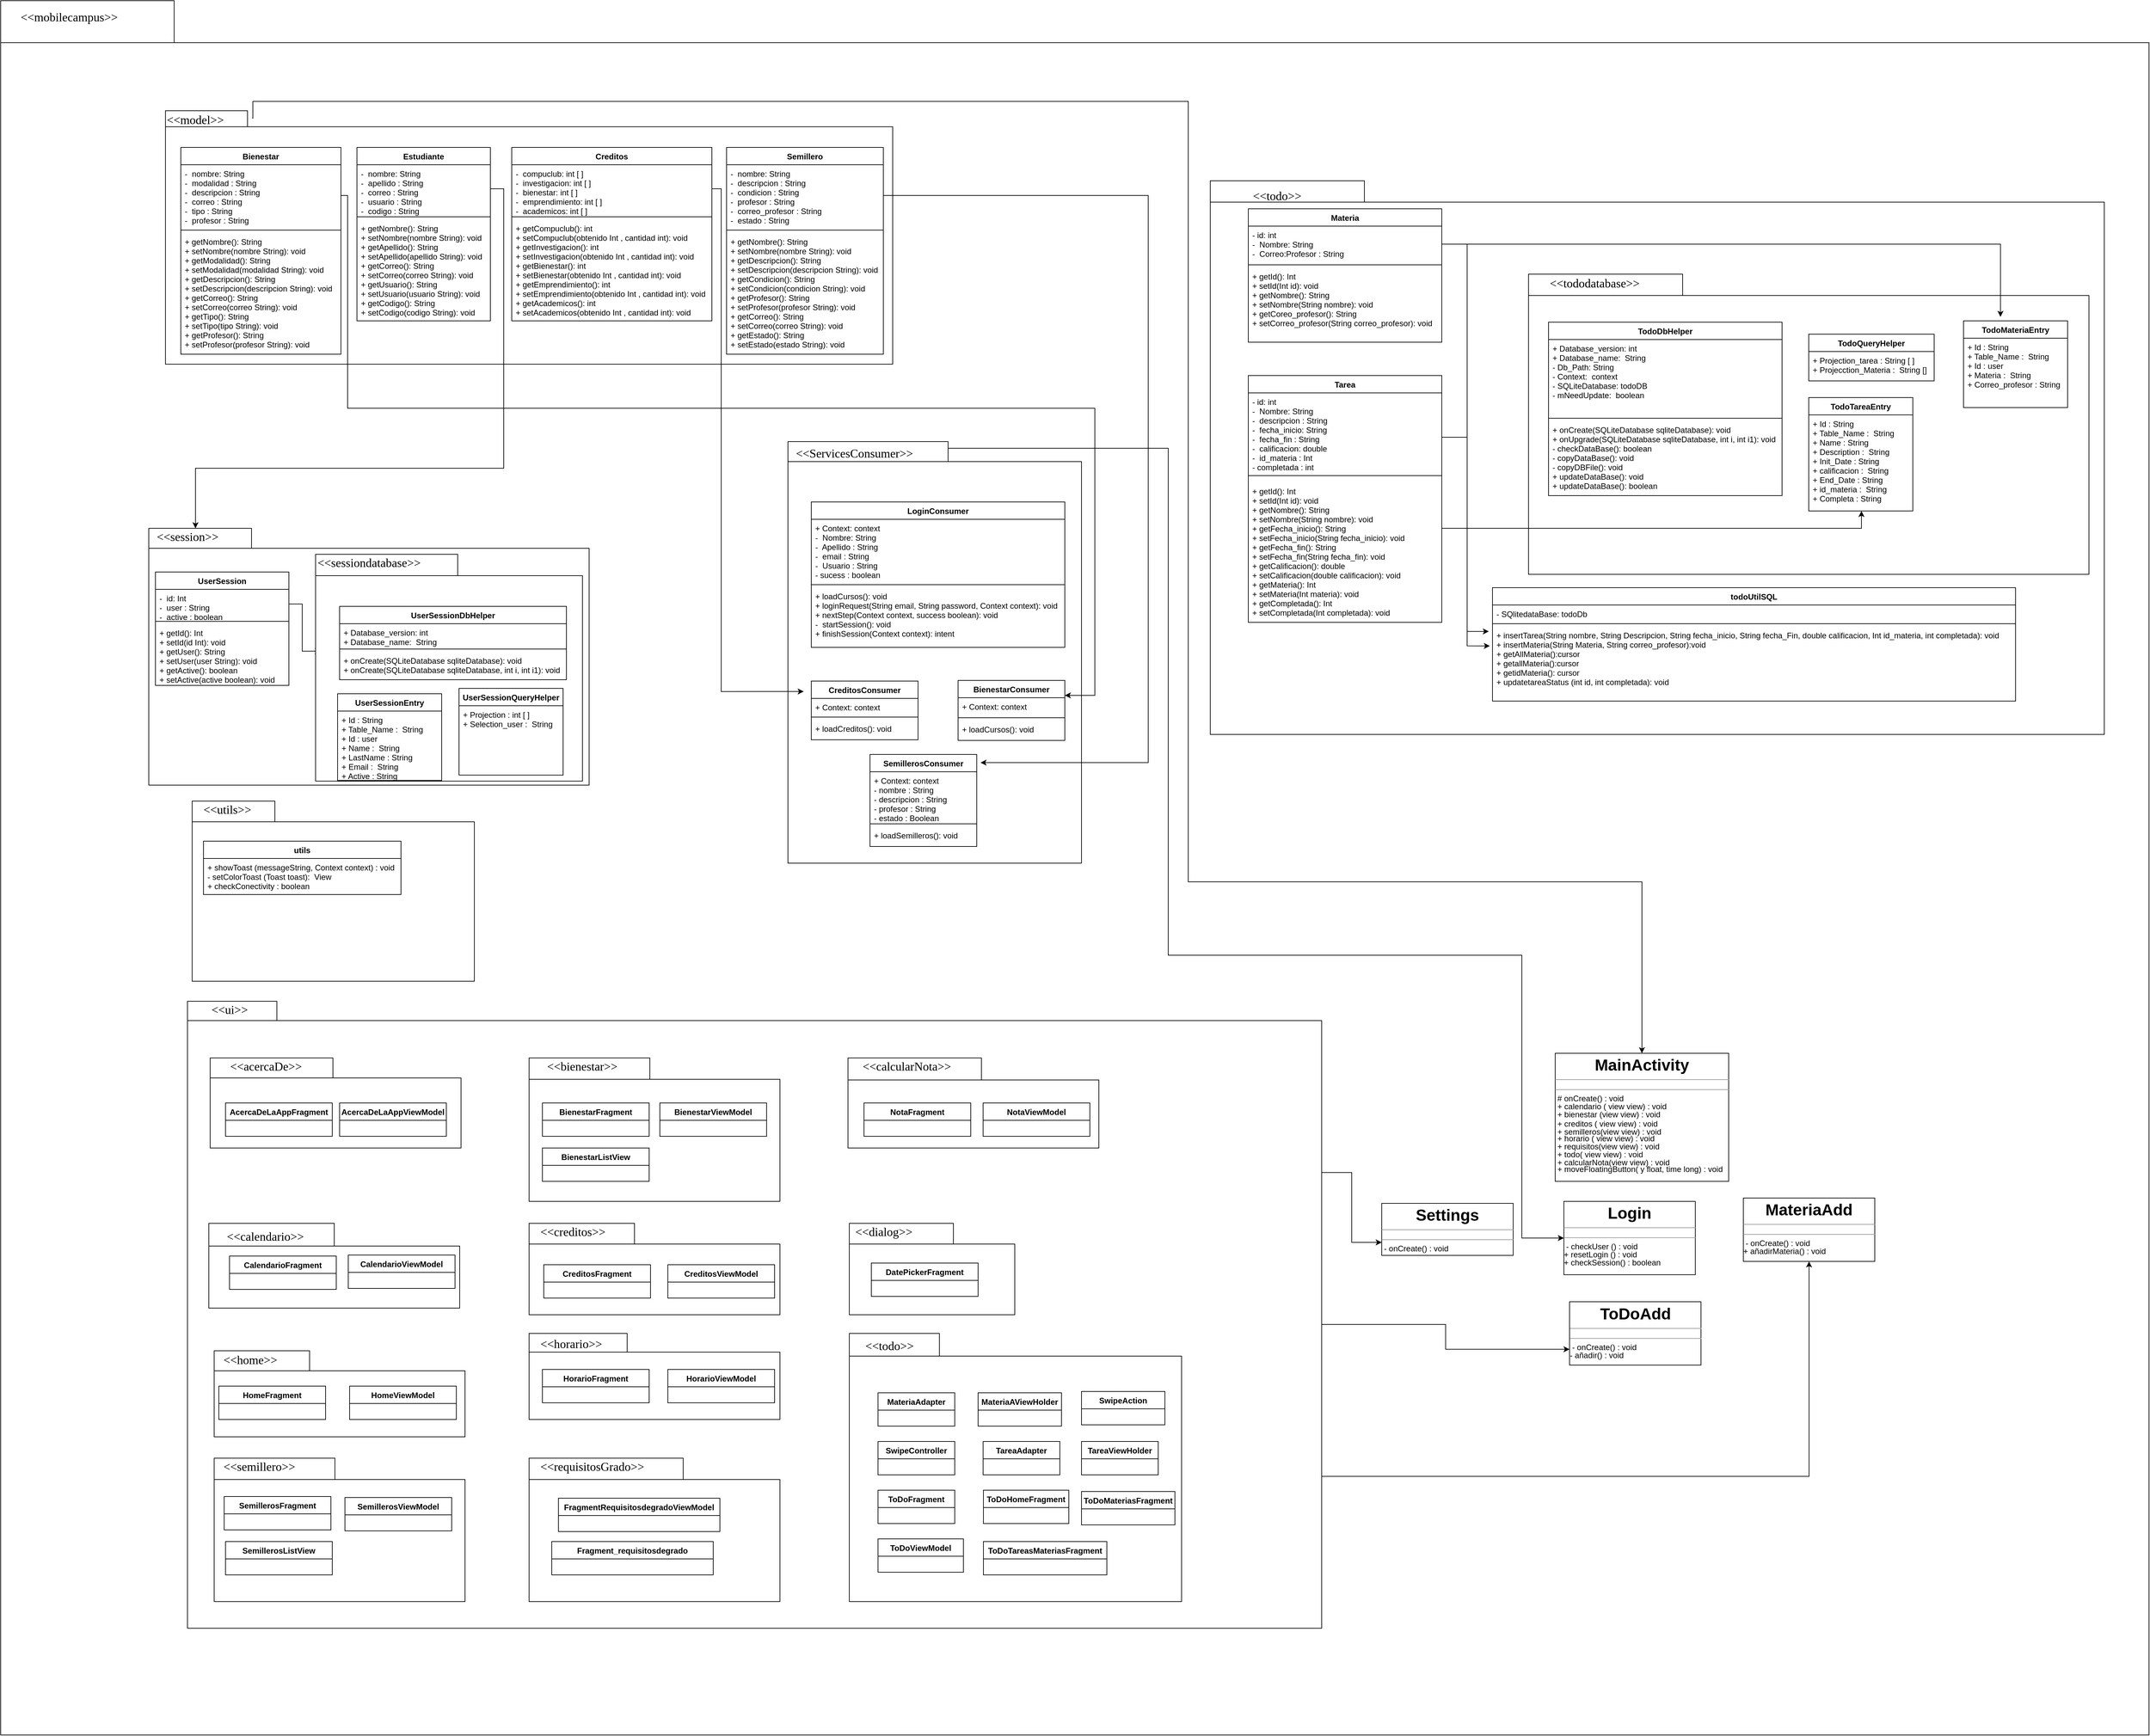 <mxfile version="12.2.6" type="github" pages="1">
  <diagram name="Page-1" id="b5b7bab2-c9e2-2cf4-8b2a-24fd1a2a6d21">
    <mxGraphModel dx="7293" dy="4076" grid="1" gridSize="10" guides="1" tooltips="1" connect="1" arrows="1" fold="1" page="1" pageScale="1" pageWidth="827" pageHeight="1169" background="#ffffff" math="0" shadow="0">
      <root>
        <mxCell id="0"/>
        <mxCell id="1" parent="0"/>
        <mxCell id="E6wrBoJvb1emIF1O9K_U-272" style="edgeStyle=orthogonalEdgeStyle;rounded=0;orthogonalLoop=1;jettySize=auto;html=1;exitX=0;exitY=0;exitDx=1700;exitDy=484.5;exitPerimeter=0;entryX=0;entryY=0.75;entryDx=0;entryDy=0;" edge="1" parent="1" source="E6wrBoJvb1emIF1O9K_U-171" target="E6wrBoJvb1emIF1O9K_U-262">
          <mxGeometry relative="1" as="geometry"/>
        </mxCell>
        <mxCell id="E6wrBoJvb1emIF1O9K_U-273" style="edgeStyle=orthogonalEdgeStyle;rounded=0;orthogonalLoop=1;jettySize=auto;html=1;exitX=0;exitY=0;exitDx=1700;exitDy=256.75;exitPerimeter=0;entryX=0;entryY=0.75;entryDx=0;entryDy=0;" edge="1" parent="1" source="E6wrBoJvb1emIF1O9K_U-171" target="E6wrBoJvb1emIF1O9K_U-261">
          <mxGeometry relative="1" as="geometry"/>
        </mxCell>
        <mxCell id="E6wrBoJvb1emIF1O9K_U-274" style="edgeStyle=orthogonalEdgeStyle;rounded=0;orthogonalLoop=1;jettySize=auto;html=1;exitX=0;exitY=0;exitDx=1700;exitDy=712.25;exitPerimeter=0;entryX=0.5;entryY=1;entryDx=0;entryDy=0;" edge="1" parent="1" source="E6wrBoJvb1emIF1O9K_U-171" target="E6wrBoJvb1emIF1O9K_U-260">
          <mxGeometry relative="1" as="geometry"/>
        </mxCell>
        <mxCell id="E6wrBoJvb1emIF1O9K_U-171" value="" style="shape=folder;fontStyle=1;spacingTop=10;tabWidth=134;tabHeight=29;tabPosition=left;html=1;rounded=0;shadow=0;comic=0;labelBackgroundColor=none;strokeColor=#000000;strokeWidth=1;fillColor=#ffffff;fontFamily=Verdana;fontSize=10;fontColor=#000000;align=center;" vertex="1" parent="1">
          <mxGeometry x="380" y="1310" width="1700" height="940" as="geometry"/>
        </mxCell>
        <mxCell id="E6wrBoJvb1emIF1O9K_U-106" value="" style="shape=folder;fontStyle=1;spacingTop=10;tabWidth=231;tabHeight=32;tabPosition=left;html=1;rounded=0;shadow=0;comic=0;labelBackgroundColor=none;strokeColor=#000000;strokeWidth=1;fillColor=#ffffff;fontFamily=Verdana;fontSize=10;fontColor=#000000;align=center;" vertex="1" parent="1">
          <mxGeometry x="1913" y="80" width="1340" height="830" as="geometry"/>
        </mxCell>
        <mxCell id="6e0c8c40b5770093-20" value="" style="shape=folder;fontStyle=1;spacingTop=10;tabWidth=123;tabHeight=24;tabPosition=left;html=1;rounded=0;shadow=0;comic=0;labelBackgroundColor=none;strokeWidth=1;fontFamily=Verdana;fontSize=10;align=center;" parent="1" vertex="1">
          <mxGeometry x="347" y="-25" width="1090" height="380" as="geometry"/>
        </mxCell>
        <mxCell id="E6wrBoJvb1emIF1O9K_U-75" value="" style="shape=folder;fontStyle=1;spacingTop=10;tabWidth=154;tabHeight=30;tabPosition=left;html=1;rounded=0;shadow=0;comic=0;labelBackgroundColor=none;strokeColor=#000000;strokeWidth=1;fillColor=#ffffff;fontFamily=Verdana;fontSize=10;fontColor=#000000;align=center;" vertex="1" parent="1">
          <mxGeometry x="322" y="601" width="660" height="385" as="geometry"/>
        </mxCell>
        <mxCell id="6e0c8c40b5770093-72" value="" style="shape=folder;fontStyle=1;spacingTop=10;tabWidth=220;tabHeight=63;tabPosition=left;html=1;rounded=0;shadow=0;comic=0;labelBackgroundColor=none;strokeWidth=1;fillColor=none;fontFamily=Verdana;fontSize=10;align=center;" parent="1" vertex="1">
          <mxGeometry x="100" y="-190" width="3220" height="2600" as="geometry"/>
        </mxCell>
        <mxCell id="6e0c8c40b5770093-19" value="" style="group" parent="1" vertex="1" connectable="0">
          <mxGeometry x="900" y="380" width="1150" height="843" as="geometry"/>
        </mxCell>
        <mxCell id="6e0c8c40b5770093-33" value="" style="shape=folder;fontStyle=1;spacingTop=10;tabWidth=240;tabHeight=30;tabPosition=left;html=1;rounded=0;shadow=0;comic=0;labelBackgroundColor=none;strokeColor=#000000;strokeWidth=1;fillColor=#ffffff;fontFamily=Verdana;fontSize=10;fontColor=#000000;align=center;" parent="6e0c8c40b5770093-19" vertex="1">
          <mxGeometry x="380" y="91" width="440" height="632" as="geometry"/>
        </mxCell>
        <mxCell id="E6wrBoJvb1emIF1O9K_U-45" value="Bienestar" style="swimlane;fontStyle=1;align=center;verticalAlign=top;childLayout=stackLayout;horizontal=1;startSize=26;horizontalStack=0;resizeParent=1;resizeParentMax=0;resizeLast=0;collapsible=1;marginBottom=0;" vertex="1" parent="6e0c8c40b5770093-19">
          <mxGeometry x="-530" y="-350" width="240" height="310" as="geometry"/>
        </mxCell>
        <mxCell id="E6wrBoJvb1emIF1O9K_U-46" value="-  nombre: String&#xa;-  modalidad : String&#xa;-  descripcion : String&#xa;-  correo : String&#xa;-  tipo : String&#xa;-  profesor : String" style="text;strokeColor=none;fillColor=none;align=left;verticalAlign=top;spacingLeft=4;spacingRight=4;overflow=hidden;rotatable=0;points=[[0,0.5],[1,0.5]];portConstraint=eastwest;" vertex="1" parent="E6wrBoJvb1emIF1O9K_U-45">
          <mxGeometry y="26" width="240" height="94" as="geometry"/>
        </mxCell>
        <mxCell id="E6wrBoJvb1emIF1O9K_U-47" value="" style="line;strokeWidth=1;fillColor=none;align=left;verticalAlign=middle;spacingTop=-1;spacingLeft=3;spacingRight=3;rotatable=0;labelPosition=right;points=[];portConstraint=eastwest;" vertex="1" parent="E6wrBoJvb1emIF1O9K_U-45">
          <mxGeometry y="120" width="240" height="8" as="geometry"/>
        </mxCell>
        <mxCell id="E6wrBoJvb1emIF1O9K_U-48" value="+ getNombre(): String&#xa;+ setNombre(nombre String): void&#xa;+ getModalidad(): String&#xa;+ setModalidad(modalidad String): void&#xa;+ getDescripcion(): String&#xa;+ setDescripcion(descripcion String): void&#xa;+ getCorreo(): String&#xa;+ setCorreo(correo String): void&#xa;+ getTipo(): String&#xa;+ setTipo(tipo String): void&#xa;+ getProfesor(): String&#xa;+ setProfesor(profesor String): void&#xa;" style="text;strokeColor=none;fillColor=none;align=left;verticalAlign=top;spacingLeft=4;spacingRight=4;overflow=hidden;rotatable=0;points=[[0,0.5],[1,0.5]];portConstraint=eastwest;" vertex="1" parent="E6wrBoJvb1emIF1O9K_U-45">
          <mxGeometry y="128" width="240" height="182" as="geometry"/>
        </mxCell>
        <mxCell id="E6wrBoJvb1emIF1O9K_U-34" value="&lt;font style=&quot;font-size: 18px&quot;&gt;&amp;lt;&amp;lt;ServicesConsumer&amp;gt;&amp;gt;&lt;/font&gt;" style="text;html=1;align=left;verticalAlign=top;spacingTop=-4;fontSize=10;fontFamily=Verdana" vertex="1" parent="6e0c8c40b5770093-19">
          <mxGeometry x="390" y="95.5" width="130" height="20" as="geometry"/>
        </mxCell>
        <mxCell id="E6wrBoJvb1emIF1O9K_U-18" value="SemillerosConsumer" style="swimlane;fontStyle=1;align=center;verticalAlign=top;childLayout=stackLayout;horizontal=1;startSize=26;horizontalStack=0;resizeParent=1;resizeParentMax=0;resizeLast=0;collapsible=1;marginBottom=0;" vertex="1" parent="6e0c8c40b5770093-19">
          <mxGeometry x="503" y="560" width="160" height="138" as="geometry"/>
        </mxCell>
        <mxCell id="E6wrBoJvb1emIF1O9K_U-19" value="+ Context: context&#xa;- nombre : String&#xa;- descripcion : String&#xa;- profesor : String&#xa;- estado : Boolean" style="text;strokeColor=none;fillColor=none;align=left;verticalAlign=top;spacingLeft=4;spacingRight=4;overflow=hidden;rotatable=0;points=[[0,0.5],[1,0.5]];portConstraint=eastwest;" vertex="1" parent="E6wrBoJvb1emIF1O9K_U-18">
          <mxGeometry y="26" width="160" height="74" as="geometry"/>
        </mxCell>
        <mxCell id="E6wrBoJvb1emIF1O9K_U-20" value="" style="line;strokeWidth=1;fillColor=none;align=left;verticalAlign=middle;spacingTop=-1;spacingLeft=3;spacingRight=3;rotatable=0;labelPosition=right;points=[];portConstraint=eastwest;" vertex="1" parent="E6wrBoJvb1emIF1O9K_U-18">
          <mxGeometry y="100" width="160" height="8" as="geometry"/>
        </mxCell>
        <mxCell id="E6wrBoJvb1emIF1O9K_U-21" value="+ loadSemilleros(): void&#xa;&#xa;" style="text;strokeColor=none;fillColor=none;align=left;verticalAlign=top;spacingLeft=4;spacingRight=4;overflow=hidden;rotatable=0;points=[[0,0.5],[1,0.5]];portConstraint=eastwest;" vertex="1" parent="E6wrBoJvb1emIF1O9K_U-18">
          <mxGeometry y="108" width="160" height="30" as="geometry"/>
        </mxCell>
        <mxCell id="E6wrBoJvb1emIF1O9K_U-58" value="LoginConsumer" style="swimlane;fontStyle=1;align=center;verticalAlign=top;childLayout=stackLayout;horizontal=1;startSize=26;horizontalStack=0;resizeParent=1;resizeParentMax=0;resizeLast=0;collapsible=1;marginBottom=0;" vertex="1" parent="6e0c8c40b5770093-19">
          <mxGeometry x="415" y="181.5" width="380" height="218" as="geometry"/>
        </mxCell>
        <mxCell id="E6wrBoJvb1emIF1O9K_U-59" value="+ Context: context&#xa;-  Nombre: String&#xa;-  Apellido : String&#xa;-  email : String&#xa;-  Usuario : String&#xa;- sucess : boolean" style="text;strokeColor=none;fillColor=none;align=left;verticalAlign=top;spacingLeft=4;spacingRight=4;overflow=hidden;rotatable=0;points=[[0,0.5],[1,0.5]];portConstraint=eastwest;" vertex="1" parent="E6wrBoJvb1emIF1O9K_U-58">
          <mxGeometry y="26" width="380" height="94" as="geometry"/>
        </mxCell>
        <mxCell id="E6wrBoJvb1emIF1O9K_U-60" value="" style="line;strokeWidth=1;fillColor=none;align=left;verticalAlign=middle;spacingTop=-1;spacingLeft=3;spacingRight=3;rotatable=0;labelPosition=right;points=[];portConstraint=eastwest;" vertex="1" parent="E6wrBoJvb1emIF1O9K_U-58">
          <mxGeometry y="120" width="380" height="8" as="geometry"/>
        </mxCell>
        <mxCell id="E6wrBoJvb1emIF1O9K_U-61" value="+ loadCursos(): void&#xa;+ loginRequest(String email, String password, Context context): void&#xa;+ nextStep(Context context, success boolean): void&#xa;-  startSession(): void&#xa;+ finishSession(Context context): intent&#xa;" style="text;strokeColor=none;fillColor=none;align=left;verticalAlign=top;spacingLeft=4;spacingRight=4;overflow=hidden;rotatable=0;points=[[0,0.5],[1,0.5]];portConstraint=eastwest;" vertex="1" parent="E6wrBoJvb1emIF1O9K_U-58">
          <mxGeometry y="128" width="380" height="90" as="geometry"/>
        </mxCell>
        <mxCell id="E6wrBoJvb1emIF1O9K_U-29" value="CreditosConsumer" style="swimlane;fontStyle=1;align=center;verticalAlign=top;childLayout=stackLayout;horizontal=1;startSize=26;horizontalStack=0;resizeParent=1;resizeParentMax=0;resizeLast=0;collapsible=1;marginBottom=0;" vertex="1" parent="6e0c8c40b5770093-19">
          <mxGeometry x="415" y="450" width="160" height="88" as="geometry"/>
        </mxCell>
        <mxCell id="E6wrBoJvb1emIF1O9K_U-30" value="+ Context: context" style="text;strokeColor=none;fillColor=none;align=left;verticalAlign=top;spacingLeft=4;spacingRight=4;overflow=hidden;rotatable=0;points=[[0,0.5],[1,0.5]];portConstraint=eastwest;" vertex="1" parent="E6wrBoJvb1emIF1O9K_U-29">
          <mxGeometry y="26" width="160" height="24" as="geometry"/>
        </mxCell>
        <mxCell id="E6wrBoJvb1emIF1O9K_U-31" value="" style="line;strokeWidth=1;fillColor=none;align=left;verticalAlign=middle;spacingTop=-1;spacingLeft=3;spacingRight=3;rotatable=0;labelPosition=right;points=[];portConstraint=eastwest;" vertex="1" parent="E6wrBoJvb1emIF1O9K_U-29">
          <mxGeometry y="50" width="160" height="8" as="geometry"/>
        </mxCell>
        <mxCell id="E6wrBoJvb1emIF1O9K_U-32" value="+ loadCreditos(): void&#xa;" style="text;strokeColor=none;fillColor=none;align=left;verticalAlign=top;spacingLeft=4;spacingRight=4;overflow=hidden;rotatable=0;points=[[0,0.5],[1,0.5]];portConstraint=eastwest;" vertex="1" parent="E6wrBoJvb1emIF1O9K_U-29">
          <mxGeometry y="58" width="160" height="30" as="geometry"/>
        </mxCell>
        <mxCell id="E6wrBoJvb1emIF1O9K_U-14" value="BienestarConsumer" style="swimlane;fontStyle=1;align=center;verticalAlign=top;childLayout=stackLayout;horizontal=1;startSize=26;horizontalStack=0;resizeParent=1;resizeParentMax=0;resizeLast=0;collapsible=1;marginBottom=0;" vertex="1" parent="6e0c8c40b5770093-19">
          <mxGeometry x="635" y="449" width="160" height="90" as="geometry"/>
        </mxCell>
        <mxCell id="E6wrBoJvb1emIF1O9K_U-15" value="+ Context: context" style="text;strokeColor=none;fillColor=none;align=left;verticalAlign=top;spacingLeft=4;spacingRight=4;overflow=hidden;rotatable=0;points=[[0,0.5],[1,0.5]];portConstraint=eastwest;" vertex="1" parent="E6wrBoJvb1emIF1O9K_U-14">
          <mxGeometry y="26" width="160" height="26" as="geometry"/>
        </mxCell>
        <mxCell id="E6wrBoJvb1emIF1O9K_U-16" value="" style="line;strokeWidth=1;fillColor=none;align=left;verticalAlign=middle;spacingTop=-1;spacingLeft=3;spacingRight=3;rotatable=0;labelPosition=right;points=[];portConstraint=eastwest;" vertex="1" parent="E6wrBoJvb1emIF1O9K_U-14">
          <mxGeometry y="52" width="160" height="8" as="geometry"/>
        </mxCell>
        <mxCell id="E6wrBoJvb1emIF1O9K_U-17" value="+ loadCursos(): void&#xa;" style="text;strokeColor=none;fillColor=none;align=left;verticalAlign=top;spacingLeft=4;spacingRight=4;overflow=hidden;rotatable=0;points=[[0,0.5],[1,0.5]];portConstraint=eastwest;" vertex="1" parent="E6wrBoJvb1emIF1O9K_U-14">
          <mxGeometry y="60" width="160" height="30" as="geometry"/>
        </mxCell>
        <mxCell id="E6wrBoJvb1emIF1O9K_U-165" style="edgeStyle=orthogonalEdgeStyle;rounded=0;orthogonalLoop=1;jettySize=auto;html=1;exitX=1;exitY=0.5;exitDx=0;exitDy=0;entryX=1;entryY=0.25;entryDx=0;entryDy=0;" edge="1" parent="6e0c8c40b5770093-19" source="E6wrBoJvb1emIF1O9K_U-46" target="E6wrBoJvb1emIF1O9K_U-14">
          <mxGeometry relative="1" as="geometry">
            <Array as="points">
              <mxPoint x="-280" y="-278"/>
              <mxPoint x="-280" y="41"/>
              <mxPoint x="840" y="41"/>
              <mxPoint x="840" y="472"/>
            </Array>
          </mxGeometry>
        </mxCell>
        <mxCell id="6e0c8c40b5770093-73" value="&lt;font style=&quot;font-size: 18px&quot;&gt;&amp;lt;&amp;lt;mobilecampus&amp;gt;&amp;gt;&lt;/font&gt;" style="text;html=1;align=left;verticalAlign=top;spacingTop=-4;fontSize=10;fontFamily=Verdana" parent="1" vertex="1">
          <mxGeometry x="128" y="-178" width="130" height="20" as="geometry"/>
        </mxCell>
        <mxCell id="E6wrBoJvb1emIF1O9K_U-54" value="UserSession" style="swimlane;fontStyle=1;align=center;verticalAlign=top;childLayout=stackLayout;horizontal=1;startSize=26;horizontalStack=0;resizeParent=1;resizeParentMax=0;resizeLast=0;collapsible=1;marginBottom=0;" vertex="1" parent="1">
          <mxGeometry x="332" y="666.5" width="200" height="170" as="geometry"/>
        </mxCell>
        <mxCell id="E6wrBoJvb1emIF1O9K_U-55" value="-  id: Int&#xa;-  user : String&#xa;-  active : boolean" style="text;strokeColor=none;fillColor=none;align=left;verticalAlign=top;spacingLeft=4;spacingRight=4;overflow=hidden;rotatable=0;points=[[0,0.5],[1,0.5]];portConstraint=eastwest;" vertex="1" parent="E6wrBoJvb1emIF1O9K_U-54">
          <mxGeometry y="26" width="200" height="44" as="geometry"/>
        </mxCell>
        <mxCell id="E6wrBoJvb1emIF1O9K_U-56" value="" style="line;strokeWidth=1;fillColor=none;align=left;verticalAlign=middle;spacingTop=-1;spacingLeft=3;spacingRight=3;rotatable=0;labelPosition=right;points=[];portConstraint=eastwest;" vertex="1" parent="E6wrBoJvb1emIF1O9K_U-54">
          <mxGeometry y="70" width="200" height="8" as="geometry"/>
        </mxCell>
        <mxCell id="E6wrBoJvb1emIF1O9K_U-57" value="+ getId(): Int&#xa;+ setId(id Int): void&#xa;+ getUser(): String&#xa;+ setUser(user String): void&#xa;+ getActive(): boolean&#xa;+ setActive(active boolean): void&#xa;" style="text;strokeColor=none;fillColor=none;align=left;verticalAlign=top;spacingLeft=4;spacingRight=4;overflow=hidden;rotatable=0;points=[[0,0.5],[1,0.5]];portConstraint=eastwest;" vertex="1" parent="E6wrBoJvb1emIF1O9K_U-54">
          <mxGeometry y="78" width="200" height="92" as="geometry"/>
        </mxCell>
        <mxCell id="E6wrBoJvb1emIF1O9K_U-71" style="edgeStyle=orthogonalEdgeStyle;rounded=0;orthogonalLoop=1;jettySize=auto;html=1;exitX=1;exitY=0.5;exitDx=0;exitDy=0;entryX=0.02;entryY=0.427;entryDx=0;entryDy=0;entryPerimeter=0;" edge="1" parent="1" source="E6wrBoJvb1emIF1O9K_U-55" target="E6wrBoJvb1emIF1O9K_U-69">
          <mxGeometry relative="1" as="geometry"/>
        </mxCell>
        <mxCell id="E6wrBoJvb1emIF1O9K_U-72" value="&lt;font style=&quot;font-size: 18px&quot;&gt;&amp;lt;&amp;lt;session&amp;gt;&amp;gt;&lt;/font&gt;" style="text;html=1;align=left;verticalAlign=top;spacingTop=-4;fontSize=10;fontFamily=Verdana" vertex="1" parent="1">
          <mxGeometry x="332" y="601" width="80" height="20" as="geometry"/>
        </mxCell>
        <mxCell id="E6wrBoJvb1emIF1O9K_U-69" value="" style="shape=folder;fontStyle=1;spacingTop=10;tabWidth=213;tabHeight=32;tabPosition=left;html=1;" vertex="1" parent="1">
          <mxGeometry x="572" y="640" width="400" height="340" as="geometry"/>
        </mxCell>
        <mxCell id="E6wrBoJvb1emIF1O9K_U-70" value="&lt;font style=&quot;font-size: 18px&quot;&gt;&amp;lt;&amp;lt;sessiondatabase&amp;gt;&amp;gt;&lt;/font&gt;" style="text;html=1;align=left;verticalAlign=top;spacingTop=-4;fontSize=10;fontFamily=Verdana" vertex="1" parent="1">
          <mxGeometry x="573" y="640" width="130" height="20" as="geometry"/>
        </mxCell>
        <mxCell id="E6wrBoJvb1emIF1O9K_U-35" value="Estudiante" style="swimlane;fontStyle=1;align=center;verticalAlign=top;childLayout=stackLayout;horizontal=1;startSize=26;horizontalStack=0;resizeParent=1;resizeParentMax=0;resizeLast=0;collapsible=1;marginBottom=0;" vertex="1" parent="1">
          <mxGeometry x="634" y="30" width="200" height="260" as="geometry"/>
        </mxCell>
        <mxCell id="E6wrBoJvb1emIF1O9K_U-36" value="-  nombre: String&#xa;-  apellido : String&#xa;-  correo : String&#xa;-  usuario : String&#xa;-  codigo : String" style="text;strokeColor=none;fillColor=none;align=left;verticalAlign=top;spacingLeft=4;spacingRight=4;overflow=hidden;rotatable=0;points=[[0,0.5],[1,0.5]];portConstraint=eastwest;" vertex="1" parent="E6wrBoJvb1emIF1O9K_U-35">
          <mxGeometry y="26" width="200" height="74" as="geometry"/>
        </mxCell>
        <mxCell id="E6wrBoJvb1emIF1O9K_U-37" value="" style="line;strokeWidth=1;fillColor=none;align=left;verticalAlign=middle;spacingTop=-1;spacingLeft=3;spacingRight=3;rotatable=0;labelPosition=right;points=[];portConstraint=eastwest;" vertex="1" parent="E6wrBoJvb1emIF1O9K_U-35">
          <mxGeometry y="100" width="200" height="8" as="geometry"/>
        </mxCell>
        <mxCell id="E6wrBoJvb1emIF1O9K_U-38" value="+ getNombre(): String&#xa;+ setNombre(nombre String): void&#xa;+ getApellido(): String&#xa;+ setApellido(apellido String): void&#xa;+ getCorreo(): String&#xa;+ setCorreo(correo String): void&#xa;+ getUsuario(): String&#xa;+ setUsuario(usuario String): void&#xa;+ getCodigo(): String&#xa;+ setCodigo(codigo String): void&#xa;" style="text;strokeColor=none;fillColor=none;align=left;verticalAlign=top;spacingLeft=4;spacingRight=4;overflow=hidden;rotatable=0;points=[[0,0.5],[1,0.5]];portConstraint=eastwest;" vertex="1" parent="E6wrBoJvb1emIF1O9K_U-35">
          <mxGeometry y="108" width="200" height="152" as="geometry"/>
        </mxCell>
        <mxCell id="E6wrBoJvb1emIF1O9K_U-41" value="Creditos" style="swimlane;fontStyle=1;align=center;verticalAlign=top;childLayout=stackLayout;horizontal=1;startSize=26;horizontalStack=0;resizeParent=1;resizeParentMax=0;resizeLast=0;collapsible=1;marginBottom=0;" vertex="1" parent="1">
          <mxGeometry x="866" y="30" width="300" height="260" as="geometry"/>
        </mxCell>
        <mxCell id="E6wrBoJvb1emIF1O9K_U-42" value="-  compuclub: int [ ]&#xa;-  investigacion: int [ ]&#xa;-  bienestar: int [ ]&#xa;-  emprendimiento: int [ ]&#xa;-  academicos: int [ ]" style="text;strokeColor=none;fillColor=none;align=left;verticalAlign=top;spacingLeft=4;spacingRight=4;overflow=hidden;rotatable=0;points=[[0,0.5],[1,0.5]];portConstraint=eastwest;" vertex="1" parent="E6wrBoJvb1emIF1O9K_U-41">
          <mxGeometry y="26" width="300" height="74" as="geometry"/>
        </mxCell>
        <mxCell id="E6wrBoJvb1emIF1O9K_U-43" value="" style="line;strokeWidth=1;fillColor=none;align=left;verticalAlign=middle;spacingTop=-1;spacingLeft=3;spacingRight=3;rotatable=0;labelPosition=right;points=[];portConstraint=eastwest;" vertex="1" parent="E6wrBoJvb1emIF1O9K_U-41">
          <mxGeometry y="100" width="300" height="8" as="geometry"/>
        </mxCell>
        <mxCell id="E6wrBoJvb1emIF1O9K_U-44" value="+ getCompuclub(): int&#xa;+ setCompuclub(obtenido Int , cantidad int): void&#xa;+ getInvestigacion(): int&#xa;+ setInvestigacion(obtenido Int , cantidad int): void&#xa;+ getBienestar(): int&#xa;+ setBienestar(obtenido Int , cantidad int): void&#xa;+ getEmprendimiento(): int&#xa;+ setEmprendimiento(obtenido Int , cantidad int): void&#xa;+ getAcademicos(): int&#xa;+ setAcademicos(obtenido Int , cantidad int): void&#xa;" style="text;strokeColor=none;fillColor=none;align=left;verticalAlign=top;spacingLeft=4;spacingRight=4;overflow=hidden;rotatable=0;points=[[0,0.5],[1,0.5]];portConstraint=eastwest;" vertex="1" parent="E6wrBoJvb1emIF1O9K_U-41">
          <mxGeometry y="108" width="300" height="152" as="geometry"/>
        </mxCell>
        <mxCell id="E6wrBoJvb1emIF1O9K_U-49" value="Semillero" style="swimlane;fontStyle=1;align=center;verticalAlign=top;childLayout=stackLayout;horizontal=1;startSize=26;horizontalStack=0;resizeParent=1;resizeParentMax=0;resizeLast=0;collapsible=1;marginBottom=0;" vertex="1" parent="1">
          <mxGeometry x="1188" y="30" width="235" height="310" as="geometry"/>
        </mxCell>
        <mxCell id="E6wrBoJvb1emIF1O9K_U-50" value="-  nombre: String&#xa;-  descripcion : String&#xa;-  condicion : String&#xa;-  profesor : String&#xa;-  correo_profesor : String&#xa;-  estado : String" style="text;strokeColor=none;fillColor=none;align=left;verticalAlign=top;spacingLeft=4;spacingRight=4;overflow=hidden;rotatable=0;points=[[0,0.5],[1,0.5]];portConstraint=eastwest;" vertex="1" parent="E6wrBoJvb1emIF1O9K_U-49">
          <mxGeometry y="26" width="235" height="94" as="geometry"/>
        </mxCell>
        <mxCell id="E6wrBoJvb1emIF1O9K_U-51" value="" style="line;strokeWidth=1;fillColor=none;align=left;verticalAlign=middle;spacingTop=-1;spacingLeft=3;spacingRight=3;rotatable=0;labelPosition=right;points=[];portConstraint=eastwest;" vertex="1" parent="E6wrBoJvb1emIF1O9K_U-49">
          <mxGeometry y="120" width="235" height="8" as="geometry"/>
        </mxCell>
        <mxCell id="E6wrBoJvb1emIF1O9K_U-52" value="+ getNombre(): String&#xa;+ setNombre(nombre String): void&#xa;+ getDescripcion(): String&#xa;+ setDescripcion(descripcion String): void&#xa;+ getCondicion(): String&#xa;+ setCondicion(condicion String): void&#xa;+ getProfesor(): String&#xa;+ setProfesor(profesor String): void&#xa;+ getCorreo(): String&#xa;+ setCorreo(correo String): void&#xa;+ getEstado(): String&#xa;+ setEstado(estado String): void&#xa;" style="text;strokeColor=none;fillColor=none;align=left;verticalAlign=top;spacingLeft=4;spacingRight=4;overflow=hidden;rotatable=0;points=[[0,0.5],[1,0.5]];portConstraint=eastwest;" vertex="1" parent="E6wrBoJvb1emIF1O9K_U-49">
          <mxGeometry y="128" width="235" height="182" as="geometry"/>
        </mxCell>
        <mxCell id="E6wrBoJvb1emIF1O9K_U-264" style="edgeStyle=orthogonalEdgeStyle;rounded=0;orthogonalLoop=1;jettySize=auto;html=1;exitX=1;exitY=0.5;exitDx=0;exitDy=0;" edge="1" parent="1" source="E6wrBoJvb1emIF1O9K_U-12" target="E6wrBoJvb1emIF1O9K_U-259">
          <mxGeometry relative="1" as="geometry">
            <Array as="points">
              <mxPoint x="478" y="-39"/>
              <mxPoint x="1880" y="-39"/>
              <mxPoint x="1880" y="1131"/>
              <mxPoint x="2560" y="1131"/>
            </Array>
          </mxGeometry>
        </mxCell>
        <mxCell id="E6wrBoJvb1emIF1O9K_U-12" value="&lt;font style=&quot;font-size: 18px&quot;&gt;&amp;lt;&amp;lt;model&amp;gt;&amp;gt;&lt;/font&gt;" style="text;html=1;align=left;verticalAlign=top;spacingTop=-4;fontSize=10;fontFamily=Verdana" vertex="1" parent="1">
          <mxGeometry x="347" y="-24" width="130" height="20" as="geometry"/>
        </mxCell>
        <mxCell id="E6wrBoJvb1emIF1O9K_U-116" value="Materia" style="swimlane;fontStyle=1;align=center;verticalAlign=top;childLayout=stackLayout;horizontal=1;startSize=26;horizontalStack=0;resizeParent=1;resizeParentMax=0;resizeLast=0;collapsible=1;marginBottom=0;" vertex="1" parent="1">
          <mxGeometry x="1970" y="122" width="290" height="200" as="geometry"/>
        </mxCell>
        <mxCell id="E6wrBoJvb1emIF1O9K_U-117" value="- id: int&#xa;-  Nombre: String&#xa;-  Correo:Profesor : String" style="text;strokeColor=none;fillColor=none;align=left;verticalAlign=top;spacingLeft=4;spacingRight=4;overflow=hidden;rotatable=0;points=[[0,0.5],[1,0.5]];portConstraint=eastwest;" vertex="1" parent="E6wrBoJvb1emIF1O9K_U-116">
          <mxGeometry y="26" width="290" height="54" as="geometry"/>
        </mxCell>
        <mxCell id="E6wrBoJvb1emIF1O9K_U-118" value="" style="line;strokeWidth=1;fillColor=none;align=left;verticalAlign=middle;spacingTop=-1;spacingLeft=3;spacingRight=3;rotatable=0;labelPosition=right;points=[];portConstraint=eastwest;" vertex="1" parent="E6wrBoJvb1emIF1O9K_U-116">
          <mxGeometry y="80" width="290" height="8" as="geometry"/>
        </mxCell>
        <mxCell id="E6wrBoJvb1emIF1O9K_U-119" value="+ getId(): Int&#xa;+ setId(Int id): void&#xa;+ getNombre(): String&#xa;+ setNombre(String nombre): void&#xa;+ getCoreo_profesor(): String&#xa;+ setCorreo_profesor(String correo_profesor): void" style="text;strokeColor=none;fillColor=none;align=left;verticalAlign=top;spacingLeft=4;spacingRight=4;overflow=hidden;rotatable=0;points=[[0,0.5],[1,0.5]];portConstraint=eastwest;" vertex="1" parent="E6wrBoJvb1emIF1O9K_U-116">
          <mxGeometry y="88" width="290" height="112" as="geometry"/>
        </mxCell>
        <mxCell id="E6wrBoJvb1emIF1O9K_U-133" value="" style="shape=folder;fontStyle=1;spacingTop=10;tabWidth=231;tabHeight=32;tabPosition=left;html=1;rounded=0;shadow=0;comic=0;labelBackgroundColor=none;strokeColor=#000000;strokeWidth=1;fillColor=#ffffff;fontFamily=Verdana;fontSize=10;fontColor=#000000;align=center;" vertex="1" parent="1">
          <mxGeometry x="2390" y="220" width="840" height="450" as="geometry"/>
        </mxCell>
        <mxCell id="E6wrBoJvb1emIF1O9K_U-134" value="&lt;font style=&quot;font-size: 18px&quot;&gt;&amp;lt;&amp;lt;tododatabase&amp;gt;&amp;gt;&lt;/font&gt;" style="text;html=1;align=left;verticalAlign=top;spacingTop=-4;fontSize=10;fontFamily=Verdana" vertex="1" parent="1">
          <mxGeometry x="2420" y="221" width="130" height="20" as="geometry"/>
        </mxCell>
        <mxCell id="E6wrBoJvb1emIF1O9K_U-135" value="UserSessionDbHelper" style="swimlane;fontStyle=1;align=center;verticalAlign=top;childLayout=stackLayout;horizontal=1;startSize=26;horizontalStack=0;resizeParent=1;resizeParentMax=0;resizeLast=0;collapsible=1;marginBottom=0;" vertex="1" parent="1">
          <mxGeometry x="608" y="718" width="340" height="110" as="geometry"/>
        </mxCell>
        <mxCell id="E6wrBoJvb1emIF1O9K_U-136" value="+ Database_version: int&#xa;+ Database_name:  String" style="text;strokeColor=none;fillColor=none;align=left;verticalAlign=top;spacingLeft=4;spacingRight=4;overflow=hidden;rotatable=0;points=[[0,0.5],[1,0.5]];portConstraint=eastwest;" vertex="1" parent="E6wrBoJvb1emIF1O9K_U-135">
          <mxGeometry y="26" width="340" height="34" as="geometry"/>
        </mxCell>
        <mxCell id="E6wrBoJvb1emIF1O9K_U-137" value="" style="line;strokeWidth=1;fillColor=none;align=left;verticalAlign=middle;spacingTop=-1;spacingLeft=3;spacingRight=3;rotatable=0;labelPosition=right;points=[];portConstraint=eastwest;" vertex="1" parent="E6wrBoJvb1emIF1O9K_U-135">
          <mxGeometry y="60" width="340" height="8" as="geometry"/>
        </mxCell>
        <mxCell id="E6wrBoJvb1emIF1O9K_U-138" value="+ onCreate(SQLiteDatabase sqliteDatabase): void&#xa;+ onCreate(SQLiteDatabase sqliteDatabase, int i, int i1): void&#xa;" style="text;strokeColor=none;fillColor=none;align=left;verticalAlign=top;spacingLeft=4;spacingRight=4;overflow=hidden;rotatable=0;points=[[0,0.5],[1,0.5]];portConstraint=eastwest;" vertex="1" parent="E6wrBoJvb1emIF1O9K_U-135">
          <mxGeometry y="68" width="340" height="42" as="geometry"/>
        </mxCell>
        <mxCell id="E6wrBoJvb1emIF1O9K_U-139" value="UserSessionQueryHelper" style="swimlane;fontStyle=1;align=center;verticalAlign=top;childLayout=stackLayout;horizontal=1;startSize=26;horizontalStack=0;resizeParent=1;resizeParentMax=0;resizeLast=0;collapsible=1;marginBottom=0;" vertex="1" parent="1">
          <mxGeometry x="787" y="841" width="156" height="130" as="geometry"/>
        </mxCell>
        <mxCell id="E6wrBoJvb1emIF1O9K_U-140" value="+ Projection : int [ ]&#xa;+ Selection_user :  String&#xa;" style="text;strokeColor=none;fillColor=none;align=left;verticalAlign=top;spacingLeft=4;spacingRight=4;overflow=hidden;rotatable=0;points=[[0,0.5],[1,0.5]];portConstraint=eastwest;" vertex="1" parent="E6wrBoJvb1emIF1O9K_U-139">
          <mxGeometry y="26" width="156" height="104" as="geometry"/>
        </mxCell>
        <mxCell id="E6wrBoJvb1emIF1O9K_U-62" value="TodoDbHelper" style="swimlane;fontStyle=1;align=center;verticalAlign=top;childLayout=stackLayout;horizontal=1;startSize=26;horizontalStack=0;resizeParent=1;resizeParentMax=0;resizeLast=0;collapsible=1;marginBottom=0;" vertex="1" parent="1">
          <mxGeometry x="2420" y="292" width="350" height="260" as="geometry"/>
        </mxCell>
        <mxCell id="E6wrBoJvb1emIF1O9K_U-63" value="+ Database_version: int&#xa;+ Database_name:  String&#xa;- Db_Path: String&#xa;- Context:  context&#xa;- SQLiteDatabase: todoDB&#xa;- mNeedUpdate:  boolean" style="text;strokeColor=none;fillColor=none;align=left;verticalAlign=top;spacingLeft=4;spacingRight=4;overflow=hidden;rotatable=0;points=[[0,0.5],[1,0.5]];portConstraint=eastwest;" vertex="1" parent="E6wrBoJvb1emIF1O9K_U-62">
          <mxGeometry y="26" width="350" height="114" as="geometry"/>
        </mxCell>
        <mxCell id="E6wrBoJvb1emIF1O9K_U-64" value="" style="line;strokeWidth=1;fillColor=none;align=left;verticalAlign=middle;spacingTop=-1;spacingLeft=3;spacingRight=3;rotatable=0;labelPosition=right;points=[];portConstraint=eastwest;" vertex="1" parent="E6wrBoJvb1emIF1O9K_U-62">
          <mxGeometry y="140" width="350" height="8" as="geometry"/>
        </mxCell>
        <mxCell id="E6wrBoJvb1emIF1O9K_U-65" value="+ onCreate(SQLiteDatabase sqliteDatabase): void&#xa;+ onUpgrade(SQLiteDatabase sqliteDatabase, int i, int i1): void&#xa;- checkDataBase(): boolean&#xa;- copyDataBase(): void&#xa;- copyDBFile(): void&#xa;+ updateDataBase(): void&#xa;+ updateDataBase(): boolean&#xa;&#xa;&#xa;" style="text;strokeColor=none;fillColor=none;align=left;verticalAlign=top;spacingLeft=4;spacingRight=4;overflow=hidden;rotatable=0;points=[[0,0.5],[1,0.5]];portConstraint=eastwest;" vertex="1" parent="E6wrBoJvb1emIF1O9K_U-62">
          <mxGeometry y="148" width="350" height="112" as="geometry"/>
        </mxCell>
        <mxCell id="E6wrBoJvb1emIF1O9K_U-78" value="TodoQueryHelper" style="swimlane;fontStyle=1;align=center;verticalAlign=top;childLayout=stackLayout;horizontal=1;startSize=26;horizontalStack=0;resizeParent=1;resizeParentMax=0;resizeLast=0;collapsible=1;marginBottom=0;" vertex="1" parent="1">
          <mxGeometry x="2810" y="310" width="188" height="70" as="geometry"/>
        </mxCell>
        <mxCell id="E6wrBoJvb1emIF1O9K_U-79" value="+ Projection_tarea : String [ ]&#xa;+ Projecction_Materia :  String []&#xa;" style="text;strokeColor=none;fillColor=none;align=left;verticalAlign=top;spacingLeft=4;spacingRight=4;overflow=hidden;rotatable=0;points=[[0,0.5],[1,0.5]];portConstraint=eastwest;" vertex="1" parent="E6wrBoJvb1emIF1O9K_U-78">
          <mxGeometry y="26" width="188" height="44" as="geometry"/>
        </mxCell>
        <mxCell id="E6wrBoJvb1emIF1O9K_U-144" value="TodoTareaEntry" style="swimlane;fontStyle=1;align=center;verticalAlign=top;childLayout=stackLayout;horizontal=1;startSize=26;horizontalStack=0;resizeParent=1;resizeParentMax=0;resizeLast=0;collapsible=1;marginBottom=0;" vertex="1" parent="1">
          <mxGeometry x="2810" y="405" width="156" height="170" as="geometry"/>
        </mxCell>
        <mxCell id="E6wrBoJvb1emIF1O9K_U-145" value="+ Id : String&#xa;+ Table_Name :  String&#xa;+ Name : String&#xa;+ Description :  String&#xa;+ Init_Date : String&#xa;+ calificacion :  String&#xa;+ End_Date : String&#xa;+ id_materia :  String&#xa;+ Completa : String&#xa;&#xa;" style="text;strokeColor=none;fillColor=none;align=left;verticalAlign=top;spacingLeft=4;spacingRight=4;overflow=hidden;rotatable=0;points=[[0,0.5],[1,0.5]];portConstraint=eastwest;" vertex="1" parent="E6wrBoJvb1emIF1O9K_U-144">
          <mxGeometry y="26" width="156" height="144" as="geometry"/>
        </mxCell>
        <mxCell id="E6wrBoJvb1emIF1O9K_U-23" value="TodoMateriaEntry" style="swimlane;fontStyle=1;align=center;verticalAlign=top;childLayout=stackLayout;horizontal=1;startSize=26;horizontalStack=0;resizeParent=1;resizeParentMax=0;resizeLast=0;collapsible=1;marginBottom=0;" vertex="1" parent="1">
          <mxGeometry x="3042" y="290" width="156" height="130" as="geometry"/>
        </mxCell>
        <mxCell id="E6wrBoJvb1emIF1O9K_U-24" value="+ Id : String&#xa;+ Table_Name :  String&#xa;+ Id : user&#xa;+ Materia :  String&#xa;+ Correo_profesor : String&#xa;" style="text;strokeColor=none;fillColor=none;align=left;verticalAlign=top;spacingLeft=4;spacingRight=4;overflow=hidden;rotatable=0;points=[[0,0.5],[1,0.5]];portConstraint=eastwest;" vertex="1" parent="E6wrBoJvb1emIF1O9K_U-23">
          <mxGeometry y="26" width="156" height="104" as="geometry"/>
        </mxCell>
        <mxCell id="E6wrBoJvb1emIF1O9K_U-156" style="edgeStyle=orthogonalEdgeStyle;rounded=0;orthogonalLoop=1;jettySize=auto;html=1;exitX=1;exitY=0.25;exitDx=0;exitDy=0;entryX=-0.007;entryY=0.068;entryDx=0;entryDy=0;entryPerimeter=0;" edge="1" parent="1" source="E6wrBoJvb1emIF1O9K_U-146" target="E6wrBoJvb1emIF1O9K_U-153">
          <mxGeometry relative="1" as="geometry"/>
        </mxCell>
        <mxCell id="E6wrBoJvb1emIF1O9K_U-146" value="Tarea" style="swimlane;fontStyle=1;align=center;verticalAlign=top;childLayout=stackLayout;horizontal=1;startSize=26;horizontalStack=0;resizeParent=1;resizeParentMax=0;resizeLast=0;collapsible=1;marginBottom=0;" vertex="1" parent="1">
          <mxGeometry x="1970" y="372" width="290" height="370" as="geometry"/>
        </mxCell>
        <mxCell id="E6wrBoJvb1emIF1O9K_U-147" value="- id: int&#xa;-  Nombre: String&#xa;-  descripcion : String&#xa;-  fecha_inicio: String&#xa;-  fecha_fin : String&#xa;-  calificacion: double&#xa;-  id_materia : Int&#xa;- completada : int" style="text;strokeColor=none;fillColor=none;align=left;verticalAlign=top;spacingLeft=4;spacingRight=4;overflow=hidden;rotatable=0;points=[[0,0.5],[1,0.5]];portConstraint=eastwest;" vertex="1" parent="E6wrBoJvb1emIF1O9K_U-146">
          <mxGeometry y="26" width="290" height="114" as="geometry"/>
        </mxCell>
        <mxCell id="E6wrBoJvb1emIF1O9K_U-148" value="" style="line;strokeWidth=1;fillColor=none;align=left;verticalAlign=middle;spacingTop=-1;spacingLeft=3;spacingRight=3;rotatable=0;labelPosition=right;points=[];portConstraint=eastwest;" vertex="1" parent="E6wrBoJvb1emIF1O9K_U-146">
          <mxGeometry y="140" width="290" height="20" as="geometry"/>
        </mxCell>
        <mxCell id="E6wrBoJvb1emIF1O9K_U-149" value="+ getId(): Int&#xa;+ setId(Int id): void&#xa;+ getNombre(): String&#xa;+ setNombre(String nombre): void&#xa;+ getFecha_inicio(): String&#xa;+ setFecha_inicio(String fecha_inicio): void&#xa;+ getFecha_fin(): String&#xa;+ setFecha_fin(String fecha_fin): void&#xa;+ getCalificacion(): double&#xa;+ setCalificacion(double calificacion): void&#xa;+ getMateria(): Int&#xa;+ setMateria(Int materia): void&#xa;+ getCompletada(): Int&#xa;+ setCompletada(Int completada): void" style="text;strokeColor=none;fillColor=none;align=left;verticalAlign=top;spacingLeft=4;spacingRight=4;overflow=hidden;rotatable=0;points=[[0,0.5],[1,0.5]];portConstraint=eastwest;" vertex="1" parent="E6wrBoJvb1emIF1O9K_U-146">
          <mxGeometry y="160" width="290" height="210" as="geometry"/>
        </mxCell>
        <mxCell id="E6wrBoJvb1emIF1O9K_U-150" value="todoUtilSQL" style="swimlane;fontStyle=1;align=center;verticalAlign=top;childLayout=stackLayout;horizontal=1;startSize=26;horizontalStack=0;resizeParent=1;resizeParentMax=0;resizeLast=0;collapsible=1;marginBottom=0;" vertex="1" parent="1">
          <mxGeometry x="2336" y="690" width="784" height="170" as="geometry"/>
        </mxCell>
        <mxCell id="E6wrBoJvb1emIF1O9K_U-151" value="- SQlitedataBase: todoDb&#xa;" style="text;strokeColor=none;fillColor=none;align=left;verticalAlign=top;spacingLeft=4;spacingRight=4;overflow=hidden;rotatable=0;points=[[0,0.5],[1,0.5]];portConstraint=eastwest;" vertex="1" parent="E6wrBoJvb1emIF1O9K_U-150">
          <mxGeometry y="26" width="784" height="24" as="geometry"/>
        </mxCell>
        <mxCell id="E6wrBoJvb1emIF1O9K_U-152" value="" style="line;strokeWidth=1;fillColor=none;align=left;verticalAlign=middle;spacingTop=-1;spacingLeft=3;spacingRight=3;rotatable=0;labelPosition=right;points=[];portConstraint=eastwest;" vertex="1" parent="E6wrBoJvb1emIF1O9K_U-150">
          <mxGeometry y="50" width="784" height="8" as="geometry"/>
        </mxCell>
        <mxCell id="E6wrBoJvb1emIF1O9K_U-153" value="+ insertTarea(String nombre, String Descripcion, String fecha_inicio, String fecha_Fin, double calificacion, Int id_materia, int completada): void&#xa;+ insertMateria(String Materia, String correo_profesor):void&#xa;+ getAllMateria():cursor&#xa;+ getallMateria():cursor&#xa;+ getidMateria(): cursor&#xa;+ updatetareaStatus (int id, int completada): void" style="text;strokeColor=none;fillColor=none;align=left;verticalAlign=top;spacingLeft=4;spacingRight=4;overflow=hidden;rotatable=0;points=[[0,0.5],[1,0.5]];portConstraint=eastwest;" vertex="1" parent="E6wrBoJvb1emIF1O9K_U-150">
          <mxGeometry y="58" width="784" height="112" as="geometry"/>
        </mxCell>
        <mxCell id="E6wrBoJvb1emIF1O9K_U-155" style="edgeStyle=orthogonalEdgeStyle;rounded=0;orthogonalLoop=1;jettySize=auto;html=1;exitX=1;exitY=0.5;exitDx=0;exitDy=0;entryX=-0.005;entryY=0.262;entryDx=0;entryDy=0;entryPerimeter=0;" edge="1" parent="1" source="E6wrBoJvb1emIF1O9K_U-117" target="E6wrBoJvb1emIF1O9K_U-153">
          <mxGeometry relative="1" as="geometry"/>
        </mxCell>
        <mxCell id="E6wrBoJvb1emIF1O9K_U-157" style="edgeStyle=orthogonalEdgeStyle;rounded=0;orthogonalLoop=1;jettySize=auto;html=1;exitX=1;exitY=0.5;exitDx=0;exitDy=0;" edge="1" parent="1" source="E6wrBoJvb1emIF1O9K_U-147" target="E6wrBoJvb1emIF1O9K_U-145">
          <mxGeometry relative="1" as="geometry">
            <Array as="points">
              <mxPoint x="2260" y="601"/>
              <mxPoint x="2889" y="601"/>
            </Array>
          </mxGeometry>
        </mxCell>
        <mxCell id="E6wrBoJvb1emIF1O9K_U-158" style="edgeStyle=orthogonalEdgeStyle;rounded=0;orthogonalLoop=1;jettySize=auto;html=1;exitX=1;exitY=0.5;exitDx=0;exitDy=0;entryX=0.355;entryY=-0.046;entryDx=0;entryDy=0;entryPerimeter=0;" edge="1" parent="1" source="E6wrBoJvb1emIF1O9K_U-117" target="E6wrBoJvb1emIF1O9K_U-23">
          <mxGeometry relative="1" as="geometry"/>
        </mxCell>
        <mxCell id="E6wrBoJvb1emIF1O9K_U-163" style="edgeStyle=orthogonalEdgeStyle;rounded=0;orthogonalLoop=1;jettySize=auto;html=1;exitX=1;exitY=0.5;exitDx=0;exitDy=0;entryX=-0.071;entryY=-0.431;entryDx=0;entryDy=0;entryPerimeter=0;" edge="1" parent="1" source="E6wrBoJvb1emIF1O9K_U-42" target="E6wrBoJvb1emIF1O9K_U-30">
          <mxGeometry relative="1" as="geometry">
            <Array as="points">
              <mxPoint x="1180" y="92"/>
              <mxPoint x="1180" y="846"/>
            </Array>
          </mxGeometry>
        </mxCell>
        <mxCell id="E6wrBoJvb1emIF1O9K_U-168" style="edgeStyle=orthogonalEdgeStyle;rounded=0;orthogonalLoop=1;jettySize=auto;html=1;exitX=1;exitY=0.5;exitDx=0;exitDy=0;entryX=0.75;entryY=0;entryDx=0;entryDy=0;" edge="1" parent="1" source="E6wrBoJvb1emIF1O9K_U-36" target="E6wrBoJvb1emIF1O9K_U-72">
          <mxGeometry relative="1" as="geometry">
            <Array as="points">
              <mxPoint x="854" y="92"/>
              <mxPoint x="854" y="511"/>
              <mxPoint x="392" y="511"/>
            </Array>
          </mxGeometry>
        </mxCell>
        <mxCell id="E6wrBoJvb1emIF1O9K_U-170" style="edgeStyle=orthogonalEdgeStyle;rounded=0;orthogonalLoop=1;jettySize=auto;html=1;exitX=1;exitY=0.5;exitDx=0;exitDy=0;entryX=1.035;entryY=0.089;entryDx=0;entryDy=0;entryPerimeter=0;" edge="1" parent="1" source="E6wrBoJvb1emIF1O9K_U-50" target="E6wrBoJvb1emIF1O9K_U-18">
          <mxGeometry relative="1" as="geometry">
            <Array as="points">
              <mxPoint x="1820" y="102"/>
              <mxPoint x="1820" y="952"/>
            </Array>
          </mxGeometry>
        </mxCell>
        <mxCell id="E6wrBoJvb1emIF1O9K_U-175" value="" style="shape=folder;fontStyle=1;spacingTop=10;tabWidth=181;tabHeight=32;tabPosition=left;html=1;rounded=0;shadow=0;comic=0;labelBackgroundColor=none;strokeColor=#000000;strokeWidth=1;fillColor=#ffffff;fontFamily=Verdana;fontSize=10;fontColor=#000000;align=center;" vertex="1" parent="1">
          <mxGeometry x="892" y="1395" width="376" height="215" as="geometry"/>
        </mxCell>
        <mxCell id="E6wrBoJvb1emIF1O9K_U-176" value="" style="shape=folder;fontStyle=1;spacingTop=10;tabWidth=200;tabHeight=33;tabPosition=left;html=1;rounded=0;shadow=0;comic=0;labelBackgroundColor=none;strokeColor=#000000;strokeWidth=1;fillColor=#ffffff;fontFamily=Verdana;fontSize=10;fontColor=#000000;align=center;" vertex="1" parent="1">
          <mxGeometry x="1370" y="1395" width="376" height="135" as="geometry"/>
        </mxCell>
        <mxCell id="E6wrBoJvb1emIF1O9K_U-178" value="" style="shape=folder;fontStyle=1;spacingTop=10;tabWidth=188;tabHeight=34;tabPosition=left;html=1;rounded=0;shadow=0;comic=0;labelBackgroundColor=none;strokeColor=#000000;strokeWidth=1;fillColor=#ffffff;fontFamily=Verdana;fontSize=10;fontColor=#000000;align=center;" vertex="1" parent="1">
          <mxGeometry x="412" y="1643" width="376" height="127" as="geometry"/>
        </mxCell>
        <mxCell id="E6wrBoJvb1emIF1O9K_U-179" value="" style="shape=folder;fontStyle=1;spacingTop=10;tabWidth=158;tabHeight=31;tabPosition=left;html=1;rounded=0;shadow=0;comic=0;labelBackgroundColor=none;strokeColor=#000000;strokeWidth=1;fillColor=#ffffff;fontFamily=Verdana;fontSize=10;fontColor=#000000;align=center;" vertex="1" parent="1">
          <mxGeometry x="892" y="1643" width="376" height="137" as="geometry"/>
        </mxCell>
        <mxCell id="E6wrBoJvb1emIF1O9K_U-180" value="" style="shape=folder;fontStyle=1;spacingTop=10;tabWidth=156;tabHeight=31;tabPosition=left;html=1;rounded=0;shadow=0;comic=0;labelBackgroundColor=none;strokeColor=#000000;strokeWidth=1;fillColor=#ffffff;fontFamily=Verdana;fontSize=10;fontColor=#000000;align=center;" vertex="1" parent="1">
          <mxGeometry x="1372" y="1643" width="248" height="137" as="geometry"/>
        </mxCell>
        <mxCell id="E6wrBoJvb1emIF1O9K_U-181" value="" style="shape=folder;fontStyle=1;spacingTop=10;tabWidth=143;tabHeight=30;tabPosition=left;html=1;rounded=0;shadow=0;comic=0;labelBackgroundColor=none;strokeColor=#000000;strokeWidth=1;fillColor=#ffffff;fontFamily=Verdana;fontSize=10;fontColor=#000000;align=center;" vertex="1" parent="1">
          <mxGeometry x="420" y="1834" width="376" height="129" as="geometry"/>
        </mxCell>
        <mxCell id="E6wrBoJvb1emIF1O9K_U-182" value="" style="shape=folder;fontStyle=1;spacingTop=10;tabWidth=147;tabHeight=28;tabPosition=left;html=1;rounded=0;shadow=0;comic=0;labelBackgroundColor=none;strokeColor=#000000;strokeWidth=1;fillColor=#ffffff;fontFamily=Verdana;fontSize=10;fontColor=#000000;align=center;" vertex="1" parent="1">
          <mxGeometry x="892" y="1808" width="376" height="129" as="geometry"/>
        </mxCell>
        <mxCell id="E6wrBoJvb1emIF1O9K_U-183" value="" style="shape=folder;fontStyle=1;spacingTop=10;tabWidth=231;tabHeight=32;tabPosition=left;html=1;rounded=0;shadow=0;comic=0;labelBackgroundColor=none;strokeColor=#000000;strokeWidth=1;fillColor=#ffffff;fontFamily=Verdana;fontSize=10;fontColor=#000000;align=center;" vertex="1" parent="1">
          <mxGeometry x="892" y="1995" width="376" height="215" as="geometry"/>
        </mxCell>
        <mxCell id="E6wrBoJvb1emIF1O9K_U-184" value="&lt;font style=&quot;font-size: 18px&quot;&gt;&amp;lt;&amp;lt;todo&amp;gt;&amp;gt;&lt;/font&gt;" style="text;html=1;align=left;verticalAlign=top;spacingTop=-4;fontSize=10;fontFamily=Verdana" vertex="1" parent="1">
          <mxGeometry x="1975" y="90" width="130" height="20" as="geometry"/>
        </mxCell>
        <mxCell id="E6wrBoJvb1emIF1O9K_U-111" value="&lt;font style=&quot;font-size: 18px&quot;&gt;&amp;lt;&amp;lt;ui&amp;gt;&amp;gt;&lt;/font&gt;" style="text;html=1;align=left;verticalAlign=top;spacingTop=-4;fontSize=10;fontFamily=Verdana" vertex="1" parent="1">
          <mxGeometry x="414" y="1310" width="130" height="20" as="geometry"/>
        </mxCell>
        <mxCell id="E6wrBoJvb1emIF1O9K_U-174" value="" style="shape=folder;fontStyle=1;spacingTop=10;tabWidth=184;tabHeight=30;tabPosition=left;html=1;rounded=0;shadow=0;comic=0;labelBackgroundColor=none;strokeColor=#000000;strokeWidth=1;fillColor=#ffffff;fontFamily=Verdana;fontSize=10;fontColor=#000000;align=center;" vertex="1" parent="1">
          <mxGeometry x="414" y="1395" width="376" height="135" as="geometry"/>
        </mxCell>
        <mxCell id="E6wrBoJvb1emIF1O9K_U-190" value="AcercaDeLaAppViewModel" style="swimlane;fontStyle=1;align=center;verticalAlign=top;childLayout=stackLayout;horizontal=1;startSize=26;horizontalStack=0;resizeParent=1;resizeParentMax=0;resizeLast=0;collapsible=1;marginBottom=0;" vertex="1" parent="1">
          <mxGeometry x="608" y="1462.5" width="160" height="50" as="geometry"/>
        </mxCell>
        <mxCell id="E6wrBoJvb1emIF1O9K_U-194" value="BienestarViewModel" style="swimlane;fontStyle=1;align=center;verticalAlign=top;childLayout=stackLayout;horizontal=1;startSize=26;horizontalStack=0;resizeParent=1;resizeParentMax=0;resizeLast=0;collapsible=1;marginBottom=0;" vertex="1" parent="1">
          <mxGeometry x="1088" y="1462.5" width="160" height="50" as="geometry"/>
        </mxCell>
        <mxCell id="E6wrBoJvb1emIF1O9K_U-195" value="&lt;font style=&quot;font-size: 18px&quot;&gt;&amp;lt;&amp;lt;acercaDe&amp;gt;&amp;gt;&lt;/font&gt;" style="text;html=1;align=left;verticalAlign=top;spacingTop=-4;fontSize=10;fontFamily=Verdana" vertex="1" parent="1">
          <mxGeometry x="442" y="1395" width="130" height="20" as="geometry"/>
        </mxCell>
        <mxCell id="E6wrBoJvb1emIF1O9K_U-196" value="&lt;font style=&quot;font-size: 18px&quot;&gt;&amp;lt;&amp;lt;bienestar&amp;gt;&amp;gt;&lt;/font&gt;" style="text;html=1;align=left;verticalAlign=top;spacingTop=-4;fontSize=10;fontFamily=Verdana" vertex="1" parent="1">
          <mxGeometry x="917" y="1395" width="130" height="20" as="geometry"/>
        </mxCell>
        <mxCell id="E6wrBoJvb1emIF1O9K_U-197" value="CreditosFragment" style="swimlane;fontStyle=1;align=center;verticalAlign=top;childLayout=stackLayout;horizontal=1;startSize=26;horizontalStack=0;resizeParent=1;resizeParentMax=0;resizeLast=0;collapsible=1;marginBottom=0;" vertex="1" parent="1">
          <mxGeometry x="914" y="1705" width="160" height="50" as="geometry"/>
        </mxCell>
        <mxCell id="E6wrBoJvb1emIF1O9K_U-198" value="NotaViewModel" style="swimlane;fontStyle=1;align=center;verticalAlign=top;childLayout=stackLayout;horizontal=1;startSize=26;horizontalStack=0;resizeParent=1;resizeParentMax=0;resizeLast=0;collapsible=1;marginBottom=0;" vertex="1" parent="1">
          <mxGeometry x="1572.5" y="1462.5" width="160" height="50" as="geometry"/>
        </mxCell>
        <mxCell id="E6wrBoJvb1emIF1O9K_U-199" value="BienestarListView" style="swimlane;fontStyle=1;align=center;verticalAlign=top;childLayout=stackLayout;horizontal=1;startSize=26;horizontalStack=0;resizeParent=1;resizeParentMax=0;resizeLast=0;collapsible=1;marginBottom=0;" vertex="1" parent="1">
          <mxGeometry x="912" y="1530" width="160" height="50" as="geometry"/>
        </mxCell>
        <mxCell id="E6wrBoJvb1emIF1O9K_U-200" value="&lt;font style=&quot;font-size: 18px&quot;&gt;&amp;lt;&amp;lt;calcularNota&amp;gt;&amp;gt;&lt;/font&gt;" style="text;html=1;align=left;verticalAlign=top;spacingTop=-4;fontSize=10;fontFamily=Verdana" vertex="1" parent="1">
          <mxGeometry x="1390" y="1395" width="130" height="20" as="geometry"/>
        </mxCell>
        <mxCell id="E6wrBoJvb1emIF1O9K_U-201" value="BienestarFragment" style="swimlane;fontStyle=1;align=center;verticalAlign=top;childLayout=stackLayout;horizontal=1;startSize=26;horizontalStack=0;resizeParent=1;resizeParentMax=0;resizeLast=0;collapsible=1;marginBottom=0;" vertex="1" parent="1">
          <mxGeometry x="912" y="1462.5" width="160" height="50" as="geometry"/>
        </mxCell>
        <mxCell id="E6wrBoJvb1emIF1O9K_U-202" value="NotaFragment" style="swimlane;fontStyle=1;align=center;verticalAlign=top;childLayout=stackLayout;horizontal=1;startSize=26;horizontalStack=0;resizeParent=1;resizeParentMax=0;resizeLast=0;collapsible=1;marginBottom=0;" vertex="1" parent="1">
          <mxGeometry x="1394" y="1462.5" width="160" height="50" as="geometry"/>
        </mxCell>
        <mxCell id="E6wrBoJvb1emIF1O9K_U-203" value="&lt;font style=&quot;font-size: 18px&quot;&gt;&amp;lt;&amp;lt;dialog&amp;gt;&amp;gt;&lt;/font&gt;" style="text;html=1;align=left;verticalAlign=top;spacingTop=-4;fontSize=10;fontFamily=Verdana" vertex="1" parent="1">
          <mxGeometry x="1379" y="1643" width="130" height="20" as="geometry"/>
        </mxCell>
        <mxCell id="E6wrBoJvb1emIF1O9K_U-204" value="&lt;font style=&quot;font-size: 18px&quot;&gt;&amp;lt;&amp;lt;creditos&amp;gt;&amp;gt;&lt;/font&gt;" style="text;html=1;align=left;verticalAlign=top;spacingTop=-4;fontSize=10;fontFamily=Verdana" vertex="1" parent="1">
          <mxGeometry x="907" y="1643" width="130" height="20" as="geometry"/>
        </mxCell>
        <mxCell id="E6wrBoJvb1emIF1O9K_U-205" value="&lt;font style=&quot;font-size: 18px&quot;&gt;&amp;lt;&amp;lt;home&amp;gt;&amp;gt;&lt;/font&gt;" style="text;html=1;align=left;verticalAlign=top;spacingTop=-4;fontSize=10;fontFamily=Verdana" vertex="1" parent="1">
          <mxGeometry x="432" y="1835" width="130" height="20" as="geometry"/>
        </mxCell>
        <mxCell id="E6wrBoJvb1emIF1O9K_U-206" value="&lt;font style=&quot;font-size: 18px&quot;&gt;&amp;lt;&amp;lt;calendario&amp;gt;&amp;gt;&lt;/font&gt;" style="text;html=1;align=left;verticalAlign=top;spacingTop=-4;fontSize=10;fontFamily=Verdana" vertex="1" parent="1">
          <mxGeometry x="437" y="1650" width="130" height="20" as="geometry"/>
        </mxCell>
        <mxCell id="E6wrBoJvb1emIF1O9K_U-208" value="&lt;font style=&quot;font-size: 18px&quot;&gt;&amp;lt;&amp;lt;requisitosGrado&amp;gt;&amp;gt;&lt;/font&gt;" style="text;html=1;align=left;verticalAlign=top;spacingTop=-4;fontSize=10;fontFamily=Verdana" vertex="1" parent="1">
          <mxGeometry x="907" y="1995" width="130" height="20" as="geometry"/>
        </mxCell>
        <mxCell id="E6wrBoJvb1emIF1O9K_U-209" value="AcercaDeLaAppFragment" style="swimlane;fontStyle=1;align=center;verticalAlign=top;childLayout=stackLayout;horizontal=1;startSize=26;horizontalStack=0;resizeParent=1;resizeParentMax=0;resizeLast=0;collapsible=1;marginBottom=0;" vertex="1" parent="1">
          <mxGeometry x="437" y="1462.5" width="160" height="50" as="geometry"/>
        </mxCell>
        <mxCell id="E6wrBoJvb1emIF1O9K_U-210" value="CreditosViewModel" style="swimlane;fontStyle=1;align=center;verticalAlign=top;childLayout=stackLayout;horizontal=1;startSize=26;horizontalStack=0;resizeParent=1;resizeParentMax=0;resizeLast=0;collapsible=1;marginBottom=0;" vertex="1" parent="1">
          <mxGeometry x="1100" y="1705" width="160" height="50" as="geometry"/>
        </mxCell>
        <mxCell id="E6wrBoJvb1emIF1O9K_U-211" value="HomeFragment" style="swimlane;fontStyle=1;align=center;verticalAlign=top;childLayout=stackLayout;horizontal=1;startSize=26;horizontalStack=0;resizeParent=1;resizeParentMax=0;resizeLast=0;collapsible=1;marginBottom=0;" vertex="1" parent="1">
          <mxGeometry x="427" y="1887" width="160" height="50" as="geometry"/>
        </mxCell>
        <mxCell id="E6wrBoJvb1emIF1O9K_U-212" value="HomeViewModel" style="swimlane;fontStyle=1;align=center;verticalAlign=top;childLayout=stackLayout;horizontal=1;startSize=26;horizontalStack=0;resizeParent=1;resizeParentMax=0;resizeLast=0;collapsible=1;marginBottom=0;" vertex="1" parent="1">
          <mxGeometry x="623" y="1887" width="160" height="50" as="geometry"/>
        </mxCell>
        <mxCell id="E6wrBoJvb1emIF1O9K_U-213" style="edgeStyle=orthogonalEdgeStyle;rounded=0;orthogonalLoop=1;jettySize=auto;html=1;exitX=0.5;exitY=1;exitDx=0;exitDy=0;exitPerimeter=0;" edge="1" parent="1" source="E6wrBoJvb1emIF1O9K_U-179" target="E6wrBoJvb1emIF1O9K_U-179">
          <mxGeometry relative="1" as="geometry"/>
        </mxCell>
        <mxCell id="E6wrBoJvb1emIF1O9K_U-214" value="DatePickerFragment" style="swimlane;fontStyle=1;align=center;verticalAlign=top;childLayout=stackLayout;horizontal=1;startSize=26;horizontalStack=0;resizeParent=1;resizeParentMax=0;resizeLast=0;collapsible=1;marginBottom=0;" vertex="1" parent="1">
          <mxGeometry x="1405" y="1702.5" width="160" height="50" as="geometry"/>
        </mxCell>
        <mxCell id="E6wrBoJvb1emIF1O9K_U-215" value="CalendarioFragment" style="swimlane;fontStyle=1;align=center;verticalAlign=top;childLayout=stackLayout;horizontal=1;startSize=26;horizontalStack=0;resizeParent=1;resizeParentMax=0;resizeLast=0;collapsible=1;marginBottom=0;" vertex="1" parent="1">
          <mxGeometry x="443" y="1692" width="160" height="50" as="geometry"/>
        </mxCell>
        <mxCell id="E6wrBoJvb1emIF1O9K_U-216" value="CalendarioViewModel" style="swimlane;fontStyle=1;align=center;verticalAlign=top;childLayout=stackLayout;horizontal=1;startSize=26;horizontalStack=0;resizeParent=1;resizeParentMax=0;resizeLast=0;collapsible=1;marginBottom=0;" vertex="1" parent="1">
          <mxGeometry x="621" y="1690.5" width="160" height="50" as="geometry"/>
        </mxCell>
        <mxCell id="E6wrBoJvb1emIF1O9K_U-218" value="HorarioViewModel" style="swimlane;fontStyle=1;align=center;verticalAlign=top;childLayout=stackLayout;horizontal=1;startSize=26;horizontalStack=0;resizeParent=1;resizeParentMax=0;resizeLast=0;collapsible=1;marginBottom=0;" vertex="1" parent="1">
          <mxGeometry x="1100" y="1862" width="160" height="50" as="geometry"/>
        </mxCell>
        <mxCell id="E6wrBoJvb1emIF1O9K_U-219" value="HorarioFragment" style="swimlane;fontStyle=1;align=center;verticalAlign=top;childLayout=stackLayout;horizontal=1;startSize=26;horizontalStack=0;resizeParent=1;resizeParentMax=0;resizeLast=0;collapsible=1;marginBottom=0;" vertex="1" parent="1">
          <mxGeometry x="912" y="1862" width="160" height="50" as="geometry"/>
        </mxCell>
        <mxCell id="E6wrBoJvb1emIF1O9K_U-220" value="Fragment_requisitosdegrado" style="swimlane;fontStyle=1;align=center;verticalAlign=top;childLayout=stackLayout;horizontal=1;startSize=26;horizontalStack=0;resizeParent=1;resizeParentMax=0;resizeLast=0;collapsible=1;marginBottom=0;" vertex="1" parent="1">
          <mxGeometry x="926" y="2120" width="242" height="50" as="geometry"/>
        </mxCell>
        <mxCell id="E6wrBoJvb1emIF1O9K_U-221" value="" style="shape=folder;fontStyle=1;spacingTop=10;tabWidth=181;tabHeight=32;tabPosition=left;html=1;rounded=0;shadow=0;comic=0;labelBackgroundColor=none;strokeColor=#000000;strokeWidth=1;fillColor=#ffffff;fontFamily=Verdana;fontSize=10;fontColor=#000000;align=center;" vertex="1" parent="1">
          <mxGeometry x="420" y="1995" width="376" height="215" as="geometry"/>
        </mxCell>
        <mxCell id="E6wrBoJvb1emIF1O9K_U-222" value="&lt;font style=&quot;font-size: 18px&quot;&gt;&amp;lt;&amp;lt;semillero&amp;gt;&amp;gt;&lt;/font&gt;" style="text;html=1;align=left;verticalAlign=top;spacingTop=-4;fontSize=10;fontFamily=Verdana" vertex="1" parent="1">
          <mxGeometry x="432" y="1995" width="130" height="20" as="geometry"/>
        </mxCell>
        <mxCell id="E6wrBoJvb1emIF1O9K_U-223" value="SemillerosFragment" style="swimlane;fontStyle=1;align=center;verticalAlign=top;childLayout=stackLayout;horizontal=1;startSize=26;horizontalStack=0;resizeParent=1;resizeParentMax=0;resizeLast=0;collapsible=1;marginBottom=0;" vertex="1" parent="1">
          <mxGeometry x="435" y="2052.5" width="160" height="50" as="geometry"/>
        </mxCell>
        <mxCell id="E6wrBoJvb1emIF1O9K_U-224" value="SemillerosViewModel" style="swimlane;fontStyle=1;align=center;verticalAlign=top;childLayout=stackLayout;horizontal=1;startSize=26;horizontalStack=0;resizeParent=1;resizeParentMax=0;resizeLast=0;collapsible=1;marginBottom=0;" vertex="1" parent="1">
          <mxGeometry x="616" y="2054" width="160" height="50" as="geometry"/>
        </mxCell>
        <mxCell id="E6wrBoJvb1emIF1O9K_U-225" value="SemillerosListView" style="swimlane;fontStyle=1;align=center;verticalAlign=top;childLayout=stackLayout;horizontal=1;startSize=26;horizontalStack=0;resizeParent=1;resizeParentMax=0;resizeLast=0;collapsible=1;marginBottom=0;" vertex="1" parent="1">
          <mxGeometry x="437" y="2120" width="160" height="50" as="geometry"/>
        </mxCell>
        <mxCell id="E6wrBoJvb1emIF1O9K_U-227" value="" style="shape=folder;fontStyle=1;spacingTop=10;tabWidth=135;tabHeight=34;tabPosition=left;html=1;rounded=0;shadow=0;comic=0;labelBackgroundColor=none;strokeColor=#000000;strokeWidth=1;fillColor=#ffffff;fontFamily=Verdana;fontSize=10;fontColor=#000000;align=center;" vertex="1" parent="1">
          <mxGeometry x="1372" y="1808" width="498" height="402" as="geometry"/>
        </mxCell>
        <mxCell id="E6wrBoJvb1emIF1O9K_U-228" value="&lt;font style=&quot;font-size: 18px&quot;&gt;&amp;lt;&amp;lt;horario&amp;gt;&amp;gt;&lt;/font&gt;" style="text;html=1;align=left;verticalAlign=top;spacingTop=-4;fontSize=10;fontFamily=Verdana" vertex="1" parent="1">
          <mxGeometry x="907" y="1811" width="130" height="20" as="geometry"/>
        </mxCell>
        <mxCell id="E6wrBoJvb1emIF1O9K_U-207" value="&lt;font style=&quot;font-size: 18px&quot;&gt;&amp;lt;&amp;lt;todo&amp;gt;&amp;gt;&lt;/font&gt;" style="text;html=1;align=left;verticalAlign=top;spacingTop=-4;fontSize=10;fontFamily=Verdana" vertex="1" parent="1">
          <mxGeometry x="1394" y="1814" width="130" height="20" as="geometry"/>
        </mxCell>
        <mxCell id="E6wrBoJvb1emIF1O9K_U-229" value="FragmentRequisitosdegradoViewModel" style="swimlane;fontStyle=1;align=center;verticalAlign=top;childLayout=stackLayout;horizontal=1;startSize=26;horizontalStack=0;resizeParent=1;resizeParentMax=0;resizeLast=0;collapsible=1;marginBottom=0;" vertex="1" parent="1">
          <mxGeometry x="936" y="2055" width="242" height="50" as="geometry"/>
        </mxCell>
        <mxCell id="E6wrBoJvb1emIF1O9K_U-217" value="MateriaAViewHolder" style="swimlane;fontStyle=1;align=center;verticalAlign=top;childLayout=stackLayout;horizontal=1;startSize=26;horizontalStack=0;resizeParent=1;resizeParentMax=0;resizeLast=0;collapsible=1;marginBottom=0;" vertex="1" parent="1">
          <mxGeometry x="1565" y="1897" width="125" height="50" as="geometry"/>
        </mxCell>
        <mxCell id="E6wrBoJvb1emIF1O9K_U-230" value="MateriaAdapter" style="swimlane;fontStyle=1;align=center;verticalAlign=top;childLayout=stackLayout;horizontal=1;startSize=26;horizontalStack=0;resizeParent=1;resizeParentMax=0;resizeLast=0;collapsible=1;marginBottom=0;" vertex="1" parent="1">
          <mxGeometry x="1415" y="1897" width="115" height="50" as="geometry"/>
        </mxCell>
        <mxCell id="E6wrBoJvb1emIF1O9K_U-231" value="SwipeAction" style="swimlane;fontStyle=1;align=center;verticalAlign=top;childLayout=stackLayout;horizontal=1;startSize=26;horizontalStack=0;resizeParent=1;resizeParentMax=0;resizeLast=0;collapsible=1;marginBottom=0;" vertex="1" parent="1">
          <mxGeometry x="1720" y="1895" width="125" height="50" as="geometry"/>
        </mxCell>
        <mxCell id="E6wrBoJvb1emIF1O9K_U-232" value="SwipeController" style="swimlane;fontStyle=1;align=center;verticalAlign=top;childLayout=stackLayout;horizontal=1;startSize=26;horizontalStack=0;resizeParent=1;resizeParentMax=0;resizeLast=0;collapsible=1;marginBottom=0;" vertex="1" parent="1">
          <mxGeometry x="1415" y="1970" width="115" height="50" as="geometry"/>
        </mxCell>
        <mxCell id="E6wrBoJvb1emIF1O9K_U-233" value="TareaViewHolder" style="swimlane;fontStyle=1;align=center;verticalAlign=top;childLayout=stackLayout;horizontal=1;startSize=26;horizontalStack=0;resizeParent=1;resizeParentMax=0;resizeLast=0;collapsible=1;marginBottom=0;" vertex="1" parent="1">
          <mxGeometry x="1720" y="1970" width="115" height="50" as="geometry"/>
        </mxCell>
        <mxCell id="E6wrBoJvb1emIF1O9K_U-235" value="TareaAdapter" style="swimlane;fontStyle=1;align=center;verticalAlign=top;childLayout=stackLayout;horizontal=1;startSize=26;horizontalStack=0;resizeParent=1;resizeParentMax=0;resizeLast=0;collapsible=1;marginBottom=0;" vertex="1" parent="1">
          <mxGeometry x="1572.5" y="1970" width="115" height="50" as="geometry"/>
        </mxCell>
        <mxCell id="E6wrBoJvb1emIF1O9K_U-236" value="ToDoFragment" style="swimlane;fontStyle=1;align=center;verticalAlign=top;childLayout=stackLayout;horizontal=1;startSize=26;horizontalStack=0;resizeParent=1;resizeParentMax=0;resizeLast=0;collapsible=1;marginBottom=0;" vertex="1" parent="1">
          <mxGeometry x="1415" y="2043" width="115" height="50" as="geometry"/>
        </mxCell>
        <mxCell id="E6wrBoJvb1emIF1O9K_U-237" value="ToDoHomeFragment" style="swimlane;fontStyle=1;align=center;verticalAlign=top;childLayout=stackLayout;horizontal=1;startSize=26;horizontalStack=0;resizeParent=1;resizeParentMax=0;resizeLast=0;collapsible=1;marginBottom=0;" vertex="1" parent="1">
          <mxGeometry x="1573" y="2043" width="128" height="50" as="geometry"/>
        </mxCell>
        <mxCell id="E6wrBoJvb1emIF1O9K_U-241" value="ToDoMateriasFragment" style="swimlane;fontStyle=1;align=center;verticalAlign=top;childLayout=stackLayout;horizontal=1;startSize=26;horizontalStack=0;resizeParent=1;resizeParentMax=0;resizeLast=0;collapsible=1;marginBottom=0;" vertex="1" parent="1">
          <mxGeometry x="1720" y="2045" width="140" height="50" as="geometry"/>
        </mxCell>
        <mxCell id="E6wrBoJvb1emIF1O9K_U-242" value="ToDoTareasMateriasFragment" style="swimlane;fontStyle=1;align=center;verticalAlign=top;childLayout=stackLayout;horizontal=1;startSize=26;horizontalStack=0;resizeParent=1;resizeParentMax=0;resizeLast=0;collapsible=1;marginBottom=0;" vertex="1" parent="1">
          <mxGeometry x="1573" y="2120" width="185" height="50" as="geometry"/>
        </mxCell>
        <mxCell id="E6wrBoJvb1emIF1O9K_U-243" value="ToDoViewModel" style="swimlane;fontStyle=1;align=center;verticalAlign=top;childLayout=stackLayout;horizontal=1;startSize=26;horizontalStack=0;resizeParent=1;resizeParentMax=0;resizeLast=0;collapsible=1;marginBottom=0;" vertex="1" parent="1">
          <mxGeometry x="1415" y="2116" width="128" height="50" as="geometry"/>
        </mxCell>
        <mxCell id="E6wrBoJvb1emIF1O9K_U-245" value="" style="shape=folder;fontStyle=1;spacingTop=10;tabWidth=124;tabHeight=31;tabPosition=left;html=1;rounded=0;shadow=0;comic=0;labelBackgroundColor=none;strokeColor=#000000;strokeWidth=1;fillColor=#ffffff;fontFamily=Verdana;fontSize=10;fontColor=#000000;align=center;" vertex="1" parent="1">
          <mxGeometry x="387" y="1010" width="423" height="270" as="geometry"/>
        </mxCell>
        <mxCell id="E6wrBoJvb1emIF1O9K_U-246" value="&lt;font style=&quot;font-size: 18px&quot;&gt;&amp;lt;&amp;lt;utils&amp;gt;&amp;gt;&lt;/font&gt;" style="text;html=1;align=left;verticalAlign=top;spacingTop=-4;fontSize=10;fontFamily=Verdana" vertex="1" parent="1">
          <mxGeometry x="402" y="1010" width="130" height="20" as="geometry"/>
        </mxCell>
        <mxCell id="E6wrBoJvb1emIF1O9K_U-247" value="UserSessionEntry" style="swimlane;fontStyle=1;align=center;verticalAlign=top;childLayout=stackLayout;horizontal=1;startSize=26;horizontalStack=0;resizeParent=1;resizeParentMax=0;resizeLast=0;collapsible=1;marginBottom=0;" vertex="1" parent="1">
          <mxGeometry x="605" y="849" width="156" height="130" as="geometry"/>
        </mxCell>
        <mxCell id="E6wrBoJvb1emIF1O9K_U-248" value="+ Id : String&#xa;+ Table_Name :  String&#xa;+ Id : user&#xa;+ Name :  String&#xa;+ LastName : String&#xa;+ Email :  String&#xa;+ Active : String&#xa;" style="text;strokeColor=none;fillColor=none;align=left;verticalAlign=top;spacingLeft=4;spacingRight=4;overflow=hidden;rotatable=0;points=[[0,0.5],[1,0.5]];portConstraint=eastwest;" vertex="1" parent="E6wrBoJvb1emIF1O9K_U-247">
          <mxGeometry y="26" width="156" height="104" as="geometry"/>
        </mxCell>
        <mxCell id="E6wrBoJvb1emIF1O9K_U-142" value="utils" style="swimlane;fontStyle=1;align=center;verticalAlign=top;childLayout=stackLayout;horizontal=1;startSize=26;horizontalStack=0;resizeParent=1;resizeParentMax=0;resizeLast=0;collapsible=1;marginBottom=0;" vertex="1" parent="1">
          <mxGeometry x="404" y="1070" width="296" height="80" as="geometry"/>
        </mxCell>
        <mxCell id="E6wrBoJvb1emIF1O9K_U-143" value="+ showToast (messageString, Context context) : void&#xa;- setColorToast (Toast toast):  View&#xa;+ checkConectivity : boolean&#xa;" style="text;strokeColor=none;fillColor=none;align=left;verticalAlign=top;spacingLeft=4;spacingRight=4;overflow=hidden;rotatable=0;points=[[0,0.5],[1,0.5]];portConstraint=eastwest;" vertex="1" parent="E6wrBoJvb1emIF1O9K_U-142">
          <mxGeometry y="26" width="296" height="54" as="geometry"/>
        </mxCell>
        <mxCell id="E6wrBoJvb1emIF1O9K_U-258" value="&lt;p style=&quot;margin: 0px ; margin-top: 4px ; text-align: center&quot;&gt;&lt;b&gt;&lt;font style=&quot;font-size: 24px&quot;&gt;Login&lt;/font&gt;&lt;/b&gt;&lt;/p&gt;&lt;hr size=&quot;1&quot;&gt;&lt;div style=&quot;height: 2px&quot;&gt;&lt;/div&gt;&lt;hr size=&quot;1&quot;&gt;&lt;div style=&quot;height: 2px&quot;&gt;&amp;nbsp;- checkUser () : void&amp;nbsp;&amp;nbsp;&lt;/div&gt;&lt;div style=&quot;height: 2px&quot;&gt;&lt;br&gt;&lt;/div&gt;&lt;div style=&quot;height: 2px&quot;&gt;&lt;br&gt;&lt;/div&gt;&lt;div style=&quot;height: 2px&quot;&gt;&lt;br&gt;&lt;/div&gt;&lt;div style=&quot;height: 2px&quot;&gt;&amp;nbsp;&lt;/div&gt;&lt;div style=&quot;height: 2px&quot;&gt;&amp;nbsp;&lt;/div&gt;&lt;div style=&quot;height: 2px&quot;&gt;+ resetLogin () : void&lt;/div&gt;&lt;div style=&quot;height: 2px&quot;&gt;&lt;br&gt;&lt;/div&gt;&lt;div style=&quot;height: 2px&quot;&gt;&lt;br&gt;&lt;/div&gt;&lt;div style=&quot;height: 2px&quot;&gt;&lt;br&gt;&lt;/div&gt;&lt;div style=&quot;height: 2px&quot;&gt;&lt;br&gt;&lt;/div&gt;&lt;div style=&quot;height: 2px&quot;&gt;&lt;br&gt;&lt;/div&gt;&lt;div style=&quot;height: 2px&quot;&gt;+ checkSession() : boolean&lt;/div&gt;&lt;div style=&quot;height: 2px&quot;&gt;&amp;nbsp;&amp;nbsp;&lt;/div&gt;&lt;div style=&quot;height: 2px&quot;&gt;&lt;br&gt;&lt;/div&gt;&lt;div style=&quot;height: 2px&quot;&gt;&lt;br&gt;&lt;/div&gt;&lt;div style=&quot;height: 2px&quot;&gt;&amp;nbsp;&amp;nbsp;&lt;/div&gt;" style="verticalAlign=top;align=left;overflow=fill;fontSize=12;fontFamily=Helvetica;html=1;" vertex="1" parent="1">
          <mxGeometry x="2443" y="1610" width="197" height="110" as="geometry"/>
        </mxCell>
        <mxCell id="E6wrBoJvb1emIF1O9K_U-259" value="&lt;p style=&quot;margin: 0px ; margin-top: 4px ; text-align: center&quot;&gt;&lt;span style=&quot;font-size: 24px&quot;&gt;&lt;b&gt;MainActivity&lt;/b&gt;&lt;/span&gt;&lt;/p&gt;&lt;hr size=&quot;1&quot;&gt;&lt;div style=&quot;height: 2px&quot;&gt;&lt;/div&gt;&lt;hr size=&quot;1&quot;&gt;&lt;div style=&quot;height: 2px&quot;&gt;&amp;nbsp;# onCreate() : void&amp;nbsp;&amp;nbsp;&lt;/div&gt;&lt;div style=&quot;height: 2px&quot;&gt;&lt;br&gt;&lt;/div&gt;&lt;div style=&quot;height: 2px&quot;&gt;&lt;br&gt;&lt;/div&gt;&lt;div style=&quot;height: 2px&quot;&gt;&lt;br&gt;&lt;/div&gt;&lt;div style=&quot;height: 2px&quot;&gt;&amp;nbsp;&lt;/div&gt;&lt;div style=&quot;height: 2px&quot;&gt;&amp;nbsp; &amp;nbsp;&lt;/div&gt;&lt;div style=&quot;height: 2px&quot;&gt;&amp;nbsp;+ calendario ( view view) : void&lt;/div&gt;&lt;div style=&quot;height: 2px&quot;&gt;&lt;br&gt;&lt;/div&gt;&lt;div style=&quot;height: 2px&quot;&gt;&lt;br&gt;&lt;/div&gt;&lt;div style=&quot;height: 2px&quot;&gt;&lt;br&gt;&lt;/div&gt;&lt;div style=&quot;height: 2px&quot;&gt;&lt;br&gt;&lt;/div&gt;&lt;div style=&quot;height: 2px&quot;&gt;&lt;br&gt;&lt;/div&gt;&lt;div style=&quot;height: 2px&quot;&gt;&amp;nbsp;+ bienestar (view view) : void&lt;/div&gt;&lt;div style=&quot;height: 2px&quot;&gt;&amp;nbsp;&amp;nbsp;&lt;/div&gt;&lt;div style=&quot;height: 2px&quot;&gt;&lt;br&gt;&lt;/div&gt;&lt;div style=&quot;height: 2px&quot;&gt;&lt;br&gt;&lt;/div&gt;&lt;div style=&quot;height: 2px&quot;&gt;&amp;nbsp;&amp;nbsp;&lt;/div&gt;&lt;div style=&quot;height: 2px&quot;&gt;&lt;br&gt;&lt;/div&gt;&lt;div style=&quot;height: 2px&quot;&gt;&amp;nbsp; &amp;nbsp;&lt;/div&gt;&lt;div style=&quot;height: 2px&quot;&gt;&amp;nbsp;+ creditos ( view view) : void&lt;/div&gt;&lt;div style=&quot;height: 2px&quot;&gt;&lt;br&gt;&lt;/div&gt;&lt;div style=&quot;height: 2px&quot;&gt;&lt;br&gt;&lt;/div&gt;&lt;div style=&quot;height: 2px&quot;&gt;&lt;br&gt;&lt;/div&gt;&lt;div style=&quot;height: 2px&quot;&gt;&lt;br&gt;&lt;/div&gt;&lt;div style=&quot;height: 2px&quot;&gt;&lt;br&gt;&lt;/div&gt;&lt;div style=&quot;height: 2px&quot;&gt;&amp;nbsp;+ semilleros(view view) : void&lt;/div&gt;&lt;div style=&quot;height: 2px&quot;&gt;&amp;nbsp;&amp;nbsp;&lt;/div&gt;&lt;div style=&quot;height: 2px&quot;&gt;&lt;br&gt;&lt;/div&gt;&lt;div style=&quot;height: 2px&quot;&gt;&lt;br&gt;&lt;/div&gt;&lt;div style=&quot;height: 2px&quot;&gt;&lt;div style=&quot;height: 2px&quot;&gt;&amp;nbsp; &amp;nbsp;&lt;/div&gt;&lt;div style=&quot;height: 2px&quot;&gt;&amp;nbsp;+ horario ( view view) : void&lt;/div&gt;&lt;div style=&quot;height: 2px&quot;&gt;&lt;br&gt;&lt;/div&gt;&lt;div style=&quot;height: 2px&quot;&gt;&lt;br&gt;&lt;/div&gt;&lt;div style=&quot;height: 2px&quot;&gt;&lt;br&gt;&lt;/div&gt;&lt;div style=&quot;height: 2px&quot;&gt;&lt;br&gt;&lt;/div&gt;&lt;div style=&quot;height: 2px&quot;&gt;&lt;br&gt;&lt;/div&gt;&lt;div style=&quot;height: 2px&quot;&gt;&amp;nbsp;+ requisitos(view view) : void&lt;/div&gt;&lt;div style=&quot;height: 2px&quot;&gt;&amp;nbsp;&amp;nbsp;&lt;/div&gt;&lt;div style=&quot;height: 2px&quot;&gt;&lt;br&gt;&lt;/div&gt;&lt;div style=&quot;height: 2px&quot;&gt;&lt;br&gt;&lt;/div&gt;&lt;div style=&quot;height: 2px&quot;&gt;&lt;br&gt;&lt;/div&gt;&lt;div style=&quot;height: 2px&quot;&gt;&lt;div style=&quot;height: 2px&quot;&gt;&amp;nbsp; &amp;nbsp;&lt;/div&gt;&lt;div style=&quot;height: 2px&quot;&gt;&amp;nbsp;+ todo( view view) : void&lt;/div&gt;&lt;div style=&quot;height: 2px&quot;&gt;&lt;br&gt;&lt;/div&gt;&lt;div style=&quot;height: 2px&quot;&gt;&lt;br&gt;&lt;/div&gt;&lt;div style=&quot;height: 2px&quot;&gt;&lt;br&gt;&lt;/div&gt;&lt;div style=&quot;height: 2px&quot;&gt;&lt;br&gt;&lt;/div&gt;&lt;div style=&quot;height: 2px&quot;&gt;&lt;br&gt;&lt;/div&gt;&lt;div style=&quot;height: 2px&quot;&gt;&amp;nbsp;+ calcularNota(view view) : void&lt;/div&gt;&lt;div style=&quot;height: 2px&quot;&gt;&amp;nbsp;&amp;nbsp;&lt;/div&gt;&lt;div style=&quot;height: 2px&quot;&gt;&amp;nbsp;&amp;nbsp;&lt;/div&gt;&lt;div style=&quot;height: 2px&quot;&gt;&lt;br&gt;&lt;/div&gt;&lt;div style=&quot;height: 2px&quot;&gt;&amp;nbsp; &amp;nbsp;&lt;/div&gt;&lt;div style=&quot;height: 2px&quot;&gt;&amp;nbsp;+ moveFloatingButton( y float, time long) : void&lt;/div&gt;&lt;div style=&quot;height: 2px&quot;&gt;&lt;br&gt;&lt;/div&gt;&lt;div style=&quot;height: 2px&quot;&gt;&lt;br&gt;&lt;/div&gt;&lt;div style=&quot;height: 2px&quot;&gt;&lt;br&gt;&lt;/div&gt;&lt;div style=&quot;height: 2px&quot;&gt;&lt;br&gt;&lt;/div&gt;&lt;div style=&quot;height: 2px&quot;&gt;&lt;br&gt;&lt;/div&gt;&lt;div style=&quot;height: 2px&quot;&gt;&lt;span&gt;&amp;nbsp;&lt;/span&gt;&lt;br&gt;&lt;/div&gt;&lt;/div&gt;&lt;/div&gt;" style="verticalAlign=top;align=left;overflow=fill;fontSize=12;fontFamily=Helvetica;html=1;" vertex="1" parent="1">
          <mxGeometry x="2430" y="1388" width="260" height="192" as="geometry"/>
        </mxCell>
        <mxCell id="E6wrBoJvb1emIF1O9K_U-260" value="&lt;p style=&quot;margin: 0px ; margin-top: 4px ; text-align: center&quot;&gt;&lt;b&gt;&lt;font style=&quot;font-size: 24px&quot;&gt;MateriaAdd&lt;/font&gt;&lt;/b&gt;&lt;/p&gt;&lt;hr size=&quot;1&quot;&gt;&lt;div style=&quot;height: 2px&quot;&gt;&lt;/div&gt;&lt;hr size=&quot;1&quot;&gt;&lt;div style=&quot;height: 2px&quot;&gt;&amp;nbsp;- onCreate() : void&amp;nbsp;&amp;nbsp;&lt;/div&gt;&lt;div style=&quot;height: 2px&quot;&gt;&lt;br&gt;&lt;/div&gt;&lt;div style=&quot;height: 2px&quot;&gt;&lt;br&gt;&lt;/div&gt;&lt;div style=&quot;height: 2px&quot;&gt;&lt;br&gt;&lt;/div&gt;&lt;div style=&quot;height: 2px&quot;&gt;&amp;nbsp;&lt;/div&gt;&lt;div style=&quot;height: 2px&quot;&gt;&amp;nbsp;&lt;/div&gt;&lt;div style=&quot;height: 2px&quot;&gt;+ añadirMateria() : void&lt;/div&gt;&lt;div style=&quot;height: 2px&quot;&gt;&lt;br&gt;&lt;/div&gt;&lt;div style=&quot;height: 2px&quot;&gt;&lt;br&gt;&lt;/div&gt;&lt;div style=&quot;height: 2px&quot;&gt;&lt;br&gt;&lt;/div&gt;&lt;div style=&quot;height: 2px&quot;&gt;&lt;br&gt;&lt;/div&gt;&lt;div style=&quot;height: 2px&quot;&gt;&lt;br&gt;&lt;/div&gt;" style="verticalAlign=top;align=left;overflow=fill;fontSize=12;fontFamily=Helvetica;html=1;" vertex="1" parent="1">
          <mxGeometry x="2712" y="1605" width="197" height="95" as="geometry"/>
        </mxCell>
        <mxCell id="E6wrBoJvb1emIF1O9K_U-261" value="&lt;p style=&quot;margin: 0px ; margin-top: 4px ; text-align: center&quot;&gt;&lt;b&gt;&lt;font style=&quot;font-size: 24px&quot;&gt;Settings&lt;/font&gt;&lt;/b&gt;&lt;/p&gt;&lt;hr size=&quot;1&quot;&gt;&lt;div style=&quot;height: 2px&quot;&gt;&lt;/div&gt;&lt;hr size=&quot;1&quot;&gt;&lt;div style=&quot;height: 2px&quot;&gt;&amp;nbsp;- onCreate() : void&lt;/div&gt;" style="verticalAlign=top;align=left;overflow=fill;fontSize=12;fontFamily=Helvetica;html=1;" vertex="1" parent="1">
          <mxGeometry x="2170" y="1613" width="197" height="78" as="geometry"/>
        </mxCell>
        <mxCell id="E6wrBoJvb1emIF1O9K_U-262" value="&lt;p style=&quot;margin: 0px ; margin-top: 4px ; text-align: center&quot;&gt;&lt;b&gt;&lt;font style=&quot;font-size: 24px&quot;&gt;ToDoAdd&lt;/font&gt;&lt;/b&gt;&lt;/p&gt;&lt;hr size=&quot;1&quot;&gt;&lt;div style=&quot;height: 2px&quot;&gt;&lt;/div&gt;&lt;hr size=&quot;1&quot;&gt;&lt;div style=&quot;height: 2px&quot;&gt;&amp;nbsp;- onCreate() : void&amp;nbsp;&amp;nbsp;&lt;/div&gt;&lt;div style=&quot;height: 2px&quot;&gt;&lt;br&gt;&lt;/div&gt;&lt;div style=&quot;height: 2px&quot;&gt;&lt;br&gt;&lt;/div&gt;&lt;div style=&quot;height: 2px&quot;&gt;&lt;br&gt;&lt;/div&gt;&lt;div style=&quot;height: 2px&quot;&gt;&amp;nbsp;&lt;/div&gt;&lt;div style=&quot;height: 2px&quot;&gt;&amp;nbsp;&lt;/div&gt;&lt;div style=&quot;height: 2px&quot;&gt;- añadir() : void&lt;/div&gt;&lt;div style=&quot;height: 2px&quot;&gt;&lt;br&gt;&lt;/div&gt;&lt;div style=&quot;height: 2px&quot;&gt;&lt;br&gt;&lt;/div&gt;&lt;div style=&quot;height: 2px&quot;&gt;&lt;br&gt;&lt;/div&gt;&lt;div style=&quot;height: 2px&quot;&gt;&lt;br&gt;&lt;/div&gt;&lt;div style=&quot;height: 2px&quot;&gt;&lt;br&gt;&lt;/div&gt;" style="verticalAlign=top;align=left;overflow=fill;fontSize=12;fontFamily=Helvetica;html=1;" vertex="1" parent="1">
          <mxGeometry x="2451.5" y="1760.5" width="197" height="95" as="geometry"/>
        </mxCell>
        <mxCell id="E6wrBoJvb1emIF1O9K_U-265" style="edgeStyle=orthogonalEdgeStyle;rounded=0;orthogonalLoop=1;jettySize=auto;html=1;" edge="1" parent="1" target="E6wrBoJvb1emIF1O9K_U-258">
          <mxGeometry relative="1" as="geometry">
            <mxPoint x="1520" y="481" as="sourcePoint"/>
            <Array as="points">
              <mxPoint x="1850" y="481"/>
              <mxPoint x="1850" y="1241"/>
              <mxPoint x="2380" y="1241"/>
              <mxPoint x="2380" y="1665"/>
            </Array>
          </mxGeometry>
        </mxCell>
      </root>
    </mxGraphModel>
  </diagram>
</mxfile>

